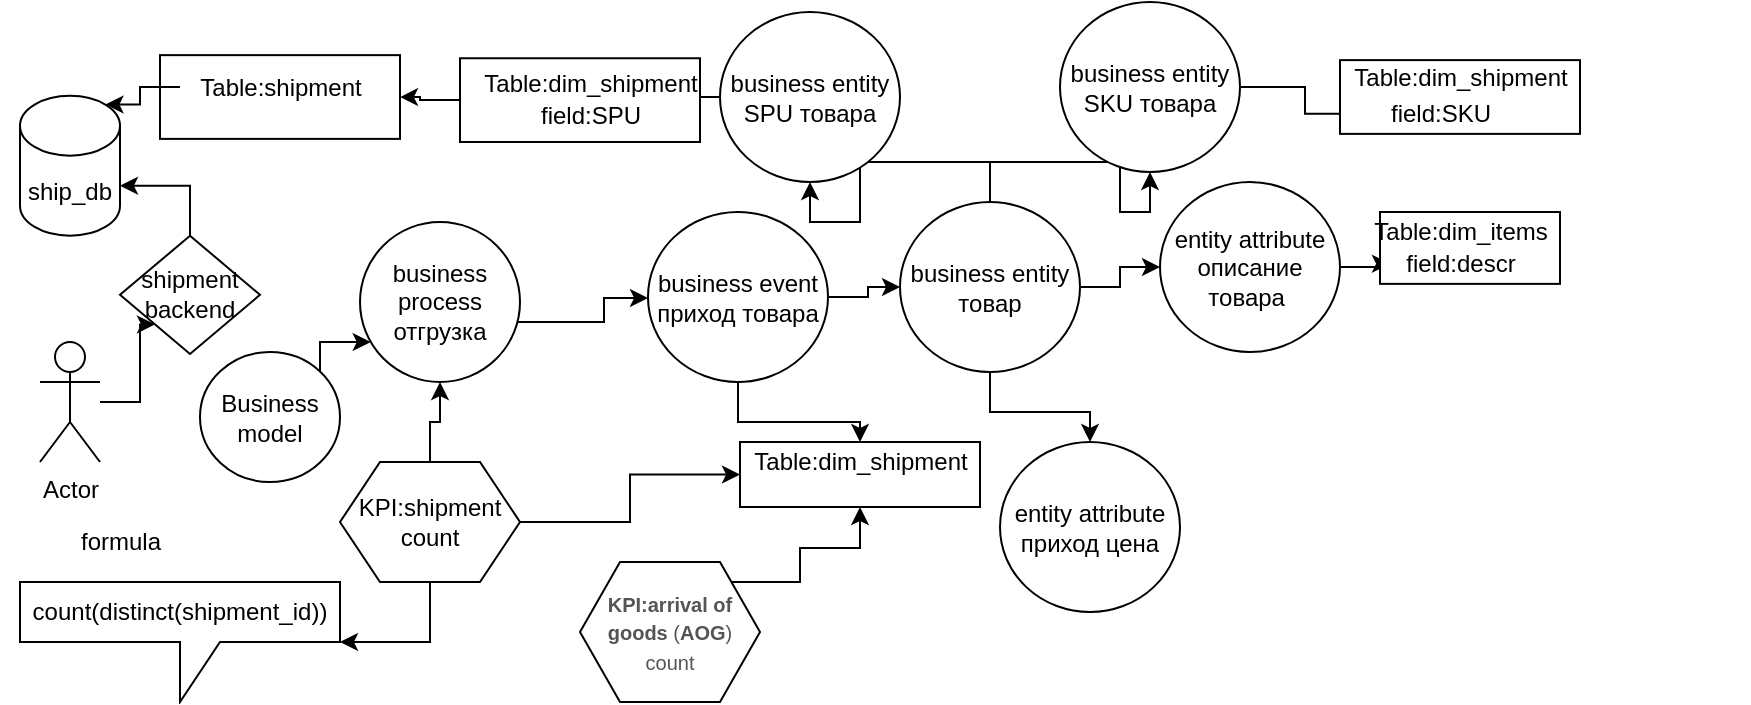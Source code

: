 <mxfile version="16.6.1" type="github" pages="11">
  <diagram id="kiVKGX1KEw0d-LBi2iAN" name="Page-1">
    <mxGraphModel dx="1923" dy="1111" grid="1" gridSize="10" guides="1" tooltips="1" connect="1" arrows="1" fold="1" page="1" pageScale="1" pageWidth="827" pageHeight="1169" math="0" shadow="0">
      <root>
        <mxCell id="0" />
        <mxCell id="1" parent="0" />
        <mxCell id="e1HkNcWrbTfsDtc-VSux-41" value="&lt;pre class=&quot;tw-data-text tw-text-large XcVN5d tw-ta&quot; id=&quot;tw-target-text&quot; dir=&quot;ltr&quot; style=&quot;line-height: 36px ; border: none ; padding: 2px 0.14em 2px 0px ; position: relative ; margin-top: -2px ; margin-bottom: -2px ; resize: none ; overflow: hidden ; text-align: left ; width: 277px ; overflow-wrap: break-word ; color: rgb(32 , 33 , 36) ; font-family: &amp;#34;google sans&amp;#34; , &amp;#34;arial&amp;#34; , sans-serif &amp;#34;important&amp;#34;&quot;&gt;&lt;span style=&quot;color: rgba(0 , 0 , 0 , 0) ; font-size: 0px&quot;&gt;%3CmxGraphModel%3E%3Croot%3E%3CmxCell%20id%3D%220%22%2F%3E%3CmxCell%20id%3D%221%22%20parent%3D%220%22%2F%3E%3CmxCell%20id%3D%222%22%20value%3D%22%26lt%3Bpre%20class%3D%26quot%3Btw-data-text%20tw-text-large%20XcVN5d%20tw-ta%26quot%3B%20id%3D%26quot%3Btw-target-text%26quot%3B%20dir%3D%26quot%3Bltr%26quot%3B%20style%3D%26quot%3Bline-height%3A%2036px%20%3B%20border%3A%20none%20%3B%20padding%3A%202px%200.14em%202px%200px%20%3B%20position%3A%20relative%20%3B%20margin-top%3A%20-2px%20%3B%20margin-bottom%3A%20-2px%20%3B%20resize%3A%20none%20%3B%20overflow%3A%20hidden%20%3B%20text-align%3A%20left%20%3B%20width%3A%20277px%20%3B%20overflow-wrap%3A%20break-word%20%3B%20color%3A%20rgb(32%20%2C%2033%20%2C%2036)%20%3B%20font-family%3A%20%26amp%3B%2334%3Bgoogle%20sans%26amp%3B%2334%3B%20%2C%20%26amp%3B%2334%3Barial%26amp%3B%2334%3B%20%2C%20sans-serif%20%26amp%3B%2334%3Bimportant%26amp%3B%2334%3B%26quot%3B%26gt%3B%26lt%3Bbr%26gt%3B%26lt%3B%2Fpre%26gt%3B%22%20style%3D%22whiteSpace%3Dwrap%3Bhtml%3D1%3B%22%20vertex%3D%221%22%20parent%3D%221%22%3E%3CmxGeometry%20x%3D%22680%22%20y%3D%2229.06%22%20width%3D%2290%22%20height%3D%2236.88%22%20as%3D%22geometry%22%2F%3E%3C%2FmxCell%3E%3CmxCell%20id%3D%223%22%20value%3D%22Table%3Ashipment%22%20style%3D%22text%3Bhtml%3D1%3Balign%3Dcenter%3BverticalAlign%3Dmiddle%3Bresizable%3D0%3Bpoints%3D%5B%5D%3Bautosize%3D1%3B%22%20vertex%3D%221%22%20parent%3D%221%22%3E%3CmxGeometry%20x%3D%22670%22%20y%3D%2230.31%22%20width%3D%22100%22%20height%3D%2220%22%20as%3D%22geometry%22%2F%3E%3C%2FmxCell%3E%3CmxCell%20id%3D%224%22%20value%3D%22field%3ASKU%22%20style%3D%22text%3Bhtml%3D1%3Balign%3Dcenter%3BverticalAlign%3Dmiddle%3Bresizable%3D0%3Bpoints%3D%5B%5D%3Bautosize%3D1%3B%22%20vertex%3D%221%22%20parent%3D%221%22%3E%3CmxGeometry%20x%3D%22685%22%20y%3D%2245.94%22%20width%3D%2270%22%20height%3D%2220%22%20as%3D%22geometry%22%2F%3E%3C%2FmxCell%3E%3C%2Froot%3E%3C%2FmxGraphModel%3E&lt;/span&gt;&lt;br&gt;&lt;/pre&gt;" style="whiteSpace=wrap;html=1;" parent="1" vertex="1">
          <mxGeometry x="80" y="26.57" width="120" height="41.87" as="geometry" />
        </mxCell>
        <mxCell id="e1HkNcWrbTfsDtc-VSux-22" value="&lt;pre class=&quot;tw-data-text tw-text-large XcVN5d tw-ta&quot; id=&quot;tw-target-text&quot; dir=&quot;ltr&quot; style=&quot;line-height: 36px ; border: none ; padding: 2px 0.14em 2px 0px ; position: relative ; margin-top: -2px ; margin-bottom: -2px ; resize: none ; overflow: hidden ; text-align: left ; width: 277px ; overflow-wrap: break-word ; color: rgb(32 , 33 , 36) ; font-family: &amp;#34;google sans&amp;#34; , &amp;#34;arial&amp;#34; , sans-serif &amp;#34;important&amp;#34;&quot;&gt;&lt;br&gt;&lt;/pre&gt;" style="whiteSpace=wrap;html=1;" parent="1" vertex="1">
          <mxGeometry x="370" y="220" width="120" height="32.5" as="geometry" />
        </mxCell>
        <mxCell id="e1HkNcWrbTfsDtc-VSux-3" value="" style="edgeStyle=orthogonalEdgeStyle;rounded=0;orthogonalLoop=1;jettySize=auto;html=1;" parent="1" source="e1HkNcWrbTfsDtc-VSux-1" target="e1HkNcWrbTfsDtc-VSux-2" edge="1">
          <mxGeometry relative="1" as="geometry">
            <Array as="points">
              <mxPoint x="160" y="211" />
              <mxPoint x="160" y="170" />
            </Array>
          </mxGeometry>
        </mxCell>
        <mxCell id="e1HkNcWrbTfsDtc-VSux-1" value="Business model" style="ellipse;whiteSpace=wrap;html=1;" parent="1" vertex="1">
          <mxGeometry x="100" y="175" width="70" height="65" as="geometry" />
        </mxCell>
        <mxCell id="e1HkNcWrbTfsDtc-VSux-5" value="" style="edgeStyle=orthogonalEdgeStyle;rounded=0;orthogonalLoop=1;jettySize=auto;html=1;" parent="1" source="e1HkNcWrbTfsDtc-VSux-2" target="e1HkNcWrbTfsDtc-VSux-4" edge="1">
          <mxGeometry relative="1" as="geometry">
            <Array as="points">
              <mxPoint x="302" y="160" />
              <mxPoint x="302" y="148" />
            </Array>
          </mxGeometry>
        </mxCell>
        <mxCell id="e1HkNcWrbTfsDtc-VSux-2" value="business process&lt;br&gt;отгрузка" style="ellipse;whiteSpace=wrap;html=1;" parent="1" vertex="1">
          <mxGeometry x="180" y="110" width="80" height="80" as="geometry" />
        </mxCell>
        <mxCell id="e1HkNcWrbTfsDtc-VSux-7" value="" style="edgeStyle=orthogonalEdgeStyle;rounded=0;orthogonalLoop=1;jettySize=auto;html=1;" parent="1" source="e1HkNcWrbTfsDtc-VSux-4" target="e1HkNcWrbTfsDtc-VSux-6" edge="1">
          <mxGeometry relative="1" as="geometry" />
        </mxCell>
        <mxCell id="e1HkNcWrbTfsDtc-VSux-24" value="" style="edgeStyle=orthogonalEdgeStyle;rounded=0;orthogonalLoop=1;jettySize=auto;html=1;" parent="1" source="e1HkNcWrbTfsDtc-VSux-4" target="e1HkNcWrbTfsDtc-VSux-22" edge="1">
          <mxGeometry relative="1" as="geometry" />
        </mxCell>
        <mxCell id="e1HkNcWrbTfsDtc-VSux-4" value="business event&lt;br&gt;приход товара" style="ellipse;whiteSpace=wrap;html=1;" parent="1" vertex="1">
          <mxGeometry x="324" y="105" width="90" height="85" as="geometry" />
        </mxCell>
        <mxCell id="e1HkNcWrbTfsDtc-VSux-11" value="" style="edgeStyle=orthogonalEdgeStyle;rounded=0;orthogonalLoop=1;jettySize=auto;html=1;" parent="1" source="e1HkNcWrbTfsDtc-VSux-6" target="e1HkNcWrbTfsDtc-VSux-10" edge="1">
          <mxGeometry relative="1" as="geometry" />
        </mxCell>
        <mxCell id="e1HkNcWrbTfsDtc-VSux-14" style="edgeStyle=orthogonalEdgeStyle;rounded=0;orthogonalLoop=1;jettySize=auto;html=1;entryX=0;entryY=0.5;entryDx=0;entryDy=0;" parent="1" source="e1HkNcWrbTfsDtc-VSux-6" target="e1HkNcWrbTfsDtc-VSux-12" edge="1">
          <mxGeometry relative="1" as="geometry" />
        </mxCell>
        <mxCell id="e1HkNcWrbTfsDtc-VSux-16" value="" style="edgeStyle=orthogonalEdgeStyle;rounded=0;orthogonalLoop=1;jettySize=auto;html=1;" parent="1" source="e1HkNcWrbTfsDtc-VSux-6" target="e1HkNcWrbTfsDtc-VSux-15" edge="1">
          <mxGeometry relative="1" as="geometry" />
        </mxCell>
        <mxCell id="e1HkNcWrbTfsDtc-VSux-18" value="" style="edgeStyle=orthogonalEdgeStyle;rounded=0;orthogonalLoop=1;jettySize=auto;html=1;" parent="1" source="e1HkNcWrbTfsDtc-VSux-6" target="e1HkNcWrbTfsDtc-VSux-17" edge="1">
          <mxGeometry relative="1" as="geometry" />
        </mxCell>
        <mxCell id="e1HkNcWrbTfsDtc-VSux-6" value="business entity&lt;br&gt;товар" style="ellipse;whiteSpace=wrap;html=1;" parent="1" vertex="1">
          <mxGeometry x="450" y="100" width="90" height="85" as="geometry" />
        </mxCell>
        <mxCell id="e1HkNcWrbTfsDtc-VSux-10" value="entity attribute&lt;br&gt;приход цена" style="ellipse;whiteSpace=wrap;html=1;" parent="1" vertex="1">
          <mxGeometry x="500" y="220" width="90" height="85" as="geometry" />
        </mxCell>
        <mxCell id="e1HkNcWrbTfsDtc-VSux-38" value="" style="edgeStyle=orthogonalEdgeStyle;rounded=0;orthogonalLoop=1;jettySize=auto;html=1;" parent="1" source="e1HkNcWrbTfsDtc-VSux-12" target="e1HkNcWrbTfsDtc-VSux-37" edge="1">
          <mxGeometry relative="1" as="geometry" />
        </mxCell>
        <mxCell id="e1HkNcWrbTfsDtc-VSux-12" value="entity attribute&lt;br&gt;описание товара&amp;nbsp;" style="ellipse;whiteSpace=wrap;html=1;" parent="1" vertex="1">
          <mxGeometry x="580" y="90" width="90" height="85" as="geometry" />
        </mxCell>
        <mxCell id="e1HkNcWrbTfsDtc-VSux-29" value="" style="edgeStyle=orthogonalEdgeStyle;rounded=0;orthogonalLoop=1;jettySize=auto;html=1;" parent="1" source="e1HkNcWrbTfsDtc-VSux-15" target="e1HkNcWrbTfsDtc-VSux-27" edge="1">
          <mxGeometry relative="1" as="geometry" />
        </mxCell>
        <mxCell id="e1HkNcWrbTfsDtc-VSux-15" value="business entity&lt;br&gt;SPU товара" style="ellipse;whiteSpace=wrap;html=1;" parent="1" vertex="1">
          <mxGeometry x="360" y="5" width="90" height="85" as="geometry" />
        </mxCell>
        <mxCell id="e1HkNcWrbTfsDtc-VSux-34" value="" style="edgeStyle=orthogonalEdgeStyle;rounded=0;orthogonalLoop=1;jettySize=auto;html=1;" parent="1" source="e1HkNcWrbTfsDtc-VSux-17" target="e1HkNcWrbTfsDtc-VSux-33" edge="1">
          <mxGeometry relative="1" as="geometry" />
        </mxCell>
        <mxCell id="e1HkNcWrbTfsDtc-VSux-17" value="business entity&lt;br&gt;SKU товара" style="ellipse;whiteSpace=wrap;html=1;" parent="1" vertex="1">
          <mxGeometry x="530" width="90" height="85" as="geometry" />
        </mxCell>
        <mxCell id="e1HkNcWrbTfsDtc-VSux-21" value="Table:dim_shipment" style="text;html=1;align=center;verticalAlign=middle;resizable=0;points=[];autosize=1;" parent="1" vertex="1">
          <mxGeometry x="370" y="220" width="120" height="20" as="geometry" />
        </mxCell>
        <mxCell id="e1HkNcWrbTfsDtc-VSux-42" value="" style="edgeStyle=orthogonalEdgeStyle;rounded=0;orthogonalLoop=1;jettySize=auto;html=1;" parent="1" source="e1HkNcWrbTfsDtc-VSux-27" target="e1HkNcWrbTfsDtc-VSux-41" edge="1">
          <mxGeometry relative="1" as="geometry" />
        </mxCell>
        <mxCell id="e1HkNcWrbTfsDtc-VSux-27" value="&lt;pre class=&quot;tw-data-text tw-text-large XcVN5d tw-ta&quot; id=&quot;tw-target-text&quot; dir=&quot;ltr&quot; style=&quot;line-height: 36px ; border: none ; padding: 2px 0.14em 2px 0px ; position: relative ; margin-top: -2px ; margin-bottom: -2px ; resize: none ; overflow: hidden ; text-align: left ; width: 277px ; overflow-wrap: break-word ; color: rgb(32 , 33 , 36) ; font-family: &amp;#34;google sans&amp;#34; , &amp;#34;arial&amp;#34; , sans-serif &amp;#34;important&amp;#34;&quot;&gt;&lt;br&gt;&lt;/pre&gt;" style="whiteSpace=wrap;html=1;" parent="1" vertex="1">
          <mxGeometry x="230" y="28.13" width="120" height="41.87" as="geometry" />
        </mxCell>
        <mxCell id="e1HkNcWrbTfsDtc-VSux-28" value="Table:dim_shipment" style="text;html=1;align=center;verticalAlign=middle;resizable=0;points=[];autosize=1;" parent="1" vertex="1">
          <mxGeometry x="235" y="31.25" width="120" height="20" as="geometry" />
        </mxCell>
        <mxCell id="e1HkNcWrbTfsDtc-VSux-30" value="field:SPU" style="text;html=1;align=center;verticalAlign=middle;resizable=0;points=[];autosize=1;" parent="1" vertex="1">
          <mxGeometry x="260" y="46.88" width="70" height="20" as="geometry" />
        </mxCell>
        <mxCell id="e1HkNcWrbTfsDtc-VSux-31" value="&lt;pre class=&quot;tw-data-text tw-text-large XcVN5d tw-ta&quot; id=&quot;tw-target-text&quot; dir=&quot;ltr&quot; style=&quot;line-height: 36px ; border: none ; padding: 2px 0.14em 2px 0px ; position: relative ; margin-top: -2px ; margin-bottom: -2px ; resize: none ; overflow: hidden ; text-align: left ; width: 277px ; overflow-wrap: break-word ; color: rgb(32 , 33 , 36) ; font-family: &amp;#34;google sans&amp;#34; , &amp;#34;arial&amp;#34; , sans-serif &amp;#34;important&amp;#34;&quot;&gt;&lt;br&gt;&lt;/pre&gt;" style="whiteSpace=wrap;html=1;" parent="1" vertex="1">
          <mxGeometry x="670" y="29.06" width="120" height="36.88" as="geometry" />
        </mxCell>
        <mxCell id="e1HkNcWrbTfsDtc-VSux-32" value="Table:dim_shipment" style="text;html=1;align=center;verticalAlign=middle;resizable=0;points=[];autosize=1;" parent="1" vertex="1">
          <mxGeometry x="670" y="28.13" width="120" height="20" as="geometry" />
        </mxCell>
        <mxCell id="e1HkNcWrbTfsDtc-VSux-33" value="field:SKU" style="text;html=1;align=center;verticalAlign=middle;resizable=0;points=[];autosize=1;" parent="1" vertex="1">
          <mxGeometry x="685" y="45.94" width="70" height="20" as="geometry" />
        </mxCell>
        <mxCell id="e1HkNcWrbTfsDtc-VSux-35" value="&lt;pre class=&quot;tw-data-text tw-text-large XcVN5d tw-ta&quot; id=&quot;tw-target-text&quot; dir=&quot;ltr&quot; style=&quot;line-height: 36px ; border: none ; padding: 2px 0.14em 2px 0px ; position: relative ; margin-top: -2px ; margin-bottom: -2px ; resize: none ; overflow: hidden ; text-align: left ; width: 277px ; overflow-wrap: break-word ; color: rgb(32 , 33 , 36) ; font-family: &amp;#34;google sans&amp;#34; , &amp;#34;arial&amp;#34; , sans-serif &amp;#34;important&amp;#34;&quot;&gt;&lt;br&gt;&lt;/pre&gt;" style="whiteSpace=wrap;html=1;" parent="1" vertex="1">
          <mxGeometry x="690" y="105" width="90" height="35.94" as="geometry" />
        </mxCell>
        <mxCell id="e1HkNcWrbTfsDtc-VSux-36" value="Table:dim_items" style="text;html=1;align=center;verticalAlign=middle;resizable=0;points=[];autosize=1;" parent="1" vertex="1">
          <mxGeometry x="680" y="105" width="100" height="20" as="geometry" />
        </mxCell>
        <mxCell id="e1HkNcWrbTfsDtc-VSux-37" value="field:descr" style="text;html=1;align=center;verticalAlign=middle;resizable=0;points=[];autosize=1;" parent="1" vertex="1">
          <mxGeometry x="695" y="120.94" width="70" height="20" as="geometry" />
        </mxCell>
        <mxCell id="e1HkNcWrbTfsDtc-VSux-58" style="edgeStyle=orthogonalEdgeStyle;rounded=0;orthogonalLoop=1;jettySize=auto;html=1;entryX=1;entryY=0;entryDx=0;entryDy=45;entryPerimeter=0;" parent="1" source="e1HkNcWrbTfsDtc-VSux-43" target="e1HkNcWrbTfsDtc-VSux-57" edge="1">
          <mxGeometry relative="1" as="geometry" />
        </mxCell>
        <mxCell id="e1HkNcWrbTfsDtc-VSux-43" value="shipment backend" style="rhombus;whiteSpace=wrap;html=1;" parent="1" vertex="1">
          <mxGeometry x="60" y="116.88" width="70" height="59.07" as="geometry" />
        </mxCell>
        <mxCell id="e1HkNcWrbTfsDtc-VSux-61" style="edgeStyle=orthogonalEdgeStyle;rounded=0;orthogonalLoop=1;jettySize=auto;html=1;entryX=0.855;entryY=0;entryDx=0;entryDy=4.35;entryPerimeter=0;" parent="1" source="e1HkNcWrbTfsDtc-VSux-46" target="e1HkNcWrbTfsDtc-VSux-57" edge="1">
          <mxGeometry relative="1" as="geometry" />
        </mxCell>
        <mxCell id="e1HkNcWrbTfsDtc-VSux-46" value="Table:shipment" style="text;html=1;align=center;verticalAlign=middle;resizable=0;points=[];autosize=1;" parent="1" vertex="1">
          <mxGeometry x="90" y="32.5" width="100" height="20" as="geometry" />
        </mxCell>
        <mxCell id="e1HkNcWrbTfsDtc-VSux-52" value="" style="edgeStyle=orthogonalEdgeStyle;rounded=0;orthogonalLoop=1;jettySize=auto;html=1;" parent="1" source="e1HkNcWrbTfsDtc-VSux-51" target="e1HkNcWrbTfsDtc-VSux-2" edge="1">
          <mxGeometry relative="1" as="geometry" />
        </mxCell>
        <mxCell id="e1HkNcWrbTfsDtc-VSux-53" style="edgeStyle=orthogonalEdgeStyle;rounded=0;orthogonalLoop=1;jettySize=auto;html=1;" parent="1" source="e1HkNcWrbTfsDtc-VSux-51" target="e1HkNcWrbTfsDtc-VSux-22" edge="1">
          <mxGeometry relative="1" as="geometry" />
        </mxCell>
        <mxCell id="e1HkNcWrbTfsDtc-VSux-66" style="edgeStyle=orthogonalEdgeStyle;rounded=0;orthogonalLoop=1;jettySize=auto;html=1;entryX=0;entryY=0;entryDx=160;entryDy=30;entryPerimeter=0;" parent="1" source="e1HkNcWrbTfsDtc-VSux-51" target="e1HkNcWrbTfsDtc-VSux-63" edge="1">
          <mxGeometry relative="1" as="geometry" />
        </mxCell>
        <mxCell id="e1HkNcWrbTfsDtc-VSux-51" value="KPI:shipment count" style="shape=hexagon;perimeter=hexagonPerimeter2;whiteSpace=wrap;html=1;fixedSize=1;" parent="1" vertex="1">
          <mxGeometry x="170" y="230" width="90" height="60" as="geometry" />
        </mxCell>
        <mxCell id="e1HkNcWrbTfsDtc-VSux-55" style="edgeStyle=orthogonalEdgeStyle;rounded=0;orthogonalLoop=1;jettySize=auto;html=1;entryX=0.5;entryY=1;entryDx=0;entryDy=0;" parent="1" source="e1HkNcWrbTfsDtc-VSux-54" target="e1HkNcWrbTfsDtc-VSux-22" edge="1">
          <mxGeometry relative="1" as="geometry">
            <Array as="points">
              <mxPoint x="400" y="290" />
              <mxPoint x="400" y="273" />
              <mxPoint x="430" y="273" />
            </Array>
          </mxGeometry>
        </mxCell>
        <mxCell id="e1HkNcWrbTfsDtc-VSux-54" value="&lt;font style=&quot;font-size: 10px&quot;&gt;&lt;strong style=&quot;margin: 0px ; padding: 0px ; border: 0px ; font-stretch: inherit ; line-height: inherit ; font-family: &amp;#34;geneva&amp;#34; , sans-serif ; color: rgb(85 , 85 , 85) ; background-color: rgb(255 , 255 , 255)&quot;&gt;KPI:arrival of goods&lt;/strong&gt;&lt;span style=&quot;color: rgb(85 , 85 , 85) ; font-family: &amp;#34;geneva&amp;#34; , sans-serif ; background-color: rgb(255 , 255 , 255)&quot;&gt;&amp;nbsp;(&lt;/span&gt;&lt;strong style=&quot;margin: 0px ; padding: 0px ; border: 0px ; font-stretch: inherit ; line-height: inherit ; font-family: &amp;#34;geneva&amp;#34; , sans-serif ; color: rgb(85 , 85 , 85) ; background-color: rgb(255 , 255 , 255)&quot;&gt;AOG&lt;/strong&gt;&lt;span style=&quot;color: rgb(85 , 85 , 85) ; font-family: &amp;#34;geneva&amp;#34; , sans-serif ; background-color: rgb(255 , 255 , 255)&quot;&gt;)&lt;br&gt;count&lt;br&gt;&lt;/span&gt;&lt;/font&gt;" style="shape=hexagon;perimeter=hexagonPerimeter2;whiteSpace=wrap;html=1;fixedSize=1;" parent="1" vertex="1">
          <mxGeometry x="290" y="280" width="90" height="70" as="geometry" />
        </mxCell>
        <mxCell id="e1HkNcWrbTfsDtc-VSux-57" value="ship_db" style="shape=cylinder3;whiteSpace=wrap;html=1;boundedLbl=1;backgroundOutline=1;size=15;" parent="1" vertex="1">
          <mxGeometry x="10" y="46.88" width="50" height="70" as="geometry" />
        </mxCell>
        <mxCell id="e1HkNcWrbTfsDtc-VSux-63" value="count(distinct(shipment_id))" style="shape=callout;whiteSpace=wrap;html=1;perimeter=calloutPerimeter;" parent="1" vertex="1">
          <mxGeometry x="10" y="290" width="160" height="60" as="geometry" />
        </mxCell>
        <mxCell id="e1HkNcWrbTfsDtc-VSux-64" value="formula" style="text;html=1;align=center;verticalAlign=middle;resizable=0;points=[];autosize=1;" parent="1" vertex="1">
          <mxGeometry x="30" y="260" width="60" height="20" as="geometry" />
        </mxCell>
        <mxCell id="BfIuKUkMjVVY1c69VCYV-3" style="edgeStyle=orthogonalEdgeStyle;rounded=0;orthogonalLoop=1;jettySize=auto;html=1;entryX=0;entryY=1;entryDx=0;entryDy=0;" edge="1" parent="1" source="BfIuKUkMjVVY1c69VCYV-2" target="e1HkNcWrbTfsDtc-VSux-43">
          <mxGeometry relative="1" as="geometry" />
        </mxCell>
        <mxCell id="BfIuKUkMjVVY1c69VCYV-2" value="Actor" style="shape=umlActor;verticalLabelPosition=bottom;verticalAlign=top;html=1;outlineConnect=0;" vertex="1" parent="1">
          <mxGeometry x="20" y="170" width="30" height="60" as="geometry" />
        </mxCell>
      </root>
    </mxGraphModel>
  </diagram>
  <diagram id="ok3r9DvOlZrXPYD9BDpU" name="Page-2">
    <mxGraphModel dx="1905" dy="1133" grid="1" gridSize="10" guides="1" tooltips="1" connect="1" arrows="1" fold="1" page="1" pageScale="1" pageWidth="827" pageHeight="1169" math="0" shadow="0">
      <root>
        <mxCell id="vAMf2Nb8vmJWvjEuZwSR-0" />
        <mxCell id="vAMf2Nb8vmJWvjEuZwSR-1" parent="vAMf2Nb8vmJWvjEuZwSR-0" />
        <mxCell id="NV5tpFkeB59twcf340Y9-1" value="" style="edgeStyle=orthogonalEdgeStyle;rounded=0;orthogonalLoop=1;jettySize=auto;html=1;" parent="vAMf2Nb8vmJWvjEuZwSR-1" source="2k5WCUd3759Rw9v0ZLfa-5" target="NV5tpFkeB59twcf340Y9-0" edge="1">
          <mxGeometry relative="1" as="geometry" />
        </mxCell>
        <mxCell id="2k5WCUd3759Rw9v0ZLfa-5" value="odps" style="ellipse;whiteSpace=wrap;html=1;" parent="vAMf2Nb8vmJWvjEuZwSR-1" vertex="1">
          <mxGeometry x="240" y="100" width="80" height="80" as="geometry" />
        </mxCell>
        <mxCell id="NV5tpFkeB59twcf340Y9-19" style="edgeStyle=orthogonalEdgeStyle;rounded=0;orthogonalLoop=1;jettySize=auto;html=1;entryX=0.6;entryY=-0.012;entryDx=0;entryDy=0;entryPerimeter=0;" parent="vAMf2Nb8vmJWvjEuZwSR-1" source="NV5tpFkeB59twcf340Y9-0" target="2k5WCUd3759Rw9v0ZLfa-5" edge="1">
          <mxGeometry relative="1" as="geometry">
            <Array as="points">
              <mxPoint x="440" y="80" />
              <mxPoint x="288" y="80" />
            </Array>
          </mxGeometry>
        </mxCell>
        <mxCell id="NV5tpFkeB59twcf340Y9-0" value="hadoop" style="ellipse;whiteSpace=wrap;html=1;" parent="vAMf2Nb8vmJWvjEuZwSR-1" vertex="1">
          <mxGeometry x="400" y="100" width="80" height="80" as="geometry" />
        </mxCell>
        <mxCell id="NV5tpFkeB59twcf340Y9-21" value="" style="edgeStyle=orthogonalEdgeStyle;rounded=0;orthogonalLoop=1;jettySize=auto;html=1;" parent="vAMf2Nb8vmJWvjEuZwSR-1" source="NV5tpFkeB59twcf340Y9-7" target="NV5tpFkeB59twcf340Y9-0" edge="1">
          <mxGeometry relative="1" as="geometry" />
        </mxCell>
        <mxCell id="NV5tpFkeB59twcf340Y9-28" style="edgeStyle=orthogonalEdgeStyle;rounded=0;orthogonalLoop=1;jettySize=auto;html=1;entryX=0.35;entryY=1.038;entryDx=0;entryDy=0;entryPerimeter=0;" parent="vAMf2Nb8vmJWvjEuZwSR-1" source="NV5tpFkeB59twcf340Y9-7" target="2k5WCUd3759Rw9v0ZLfa-5" edge="1">
          <mxGeometry relative="1" as="geometry">
            <Array as="points">
              <mxPoint x="268" y="260" />
            </Array>
          </mxGeometry>
        </mxCell>
        <mxCell id="NV5tpFkeB59twcf340Y9-7" value="kafka" style="ellipse;whiteSpace=wrap;html=1;" parent="vAMf2Nb8vmJWvjEuZwSR-1" vertex="1">
          <mxGeometry x="400" y="220" width="80" height="80" as="geometry" />
        </mxCell>
        <mxCell id="NV5tpFkeB59twcf340Y9-27" value="" style="edgeStyle=orthogonalEdgeStyle;rounded=0;orthogonalLoop=1;jettySize=auto;html=1;" parent="vAMf2Nb8vmJWvjEuZwSR-1" source="NV5tpFkeB59twcf340Y9-23" target="NV5tpFkeB59twcf340Y9-7" edge="1">
          <mxGeometry relative="1" as="geometry" />
        </mxCell>
        <mxCell id="NV5tpFkeB59twcf340Y9-23" value="Контракт" style="rhombus;whiteSpace=wrap;html=1;" parent="vAMf2Nb8vmJWvjEuZwSR-1" vertex="1">
          <mxGeometry x="550" y="220" width="80" height="80" as="geometry" />
        </mxCell>
        <mxCell id="NV5tpFkeB59twcf340Y9-26" value="" style="edgeStyle=orthogonalEdgeStyle;rounded=0;orthogonalLoop=1;jettySize=auto;html=1;" parent="vAMf2Nb8vmJWvjEuZwSR-1" source="NV5tpFkeB59twcf340Y9-24" target="NV5tpFkeB59twcf340Y9-23" edge="1">
          <mxGeometry relative="1" as="geometry" />
        </mxCell>
        <mxCell id="NV5tpFkeB59twcf340Y9-24" value="K8S" style="shape=step;perimeter=stepPerimeter;whiteSpace=wrap;html=1;fixedSize=1;" parent="vAMf2Nb8vmJWvjEuZwSR-1" vertex="1">
          <mxGeometry x="690" y="220" width="120" height="80" as="geometry" />
        </mxCell>
        <mxCell id="NV5tpFkeB59twcf340Y9-32" value="" style="edgeStyle=orthogonalEdgeStyle;rounded=0;orthogonalLoop=1;jettySize=auto;html=1;" parent="vAMf2Nb8vmJWvjEuZwSR-1" source="NV5tpFkeB59twcf340Y9-29" target="NV5tpFkeB59twcf340Y9-31" edge="1">
          <mxGeometry relative="1" as="geometry" />
        </mxCell>
        <mxCell id="NV5tpFkeB59twcf340Y9-36" style="edgeStyle=orthogonalEdgeStyle;rounded=0;orthogonalLoop=1;jettySize=auto;html=1;" parent="vAMf2Nb8vmJWvjEuZwSR-1" source="NV5tpFkeB59twcf340Y9-29" target="NV5tpFkeB59twcf340Y9-35" edge="1">
          <mxGeometry relative="1" as="geometry" />
        </mxCell>
        <mxCell id="NV5tpFkeB59twcf340Y9-41" value="" style="edgeStyle=orthogonalEdgeStyle;rounded=0;orthogonalLoop=1;jettySize=auto;html=1;" parent="vAMf2Nb8vmJWvjEuZwSR-1" source="NV5tpFkeB59twcf340Y9-29" target="2k5WCUd3759Rw9v0ZLfa-5" edge="1">
          <mxGeometry relative="1" as="geometry" />
        </mxCell>
        <mxCell id="NV5tpFkeB59twcf340Y9-29" value="odps DW" style="ellipse;whiteSpace=wrap;html=1;" parent="vAMf2Nb8vmJWvjEuZwSR-1" vertex="1">
          <mxGeometry x="60" y="100" width="80" height="80" as="geometry" />
        </mxCell>
        <mxCell id="NV5tpFkeB59twcf340Y9-31" value="Reports" style="shape=process;whiteSpace=wrap;html=1;backgroundOutline=1;" parent="vAMf2Nb8vmJWvjEuZwSR-1" vertex="1">
          <mxGeometry x="140" y="260" width="120" height="60" as="geometry" />
        </mxCell>
        <mxCell id="NV5tpFkeB59twcf340Y9-35" value="Marts" style="shape=process;whiteSpace=wrap;html=1;backgroundOutline=1;" parent="vAMf2Nb8vmJWvjEuZwSR-1" vertex="1">
          <mxGeometry x="10" y="260" width="120" height="60" as="geometry" />
        </mxCell>
        <mxCell id="NV5tpFkeB59twcf340Y9-37" value="contract data" style="text;html=1;align=center;verticalAlign=middle;resizable=0;points=[];autosize=1;strokeColor=none;fillColor=none;" parent="vAMf2Nb8vmJWvjEuZwSR-1" vertex="1">
          <mxGeometry x="450" y="190" width="80" height="20" as="geometry" />
        </mxCell>
        <mxCell id="NV5tpFkeB59twcf340Y9-39" value="contract data" style="text;html=1;align=center;verticalAlign=middle;resizable=0;points=[];autosize=1;strokeColor=none;fillColor=none;" parent="vAMf2Nb8vmJWvjEuZwSR-1" vertex="1">
          <mxGeometry x="290" y="230" width="80" height="20" as="geometry" />
        </mxCell>
        <mxCell id="NV5tpFkeB59twcf340Y9-40" value="исторический Слепок - батч ?&amp;nbsp;" style="text;html=1;align=center;verticalAlign=middle;resizable=0;points=[];autosize=1;strokeColor=none;fillColor=none;" parent="vAMf2Nb8vmJWvjEuZwSR-1" vertex="1">
          <mxGeometry x="275" y="50" width="190" height="20" as="geometry" />
        </mxCell>
        <mxCell id="NV5tpFkeB59twcf340Y9-42" value="ods data" style="text;html=1;align=center;verticalAlign=middle;resizable=0;points=[];autosize=1;strokeColor=none;fillColor=none;" parent="vAMf2Nb8vmJWvjEuZwSR-1" vertex="1">
          <mxGeometry x="150" y="120" width="60" height="20" as="geometry" />
        </mxCell>
        <mxCell id="NV5tpFkeB59twcf340Y9-43" value="contracts data" style="text;html=1;align=center;verticalAlign=middle;resizable=0;points=[];autosize=1;strokeColor=none;fillColor=none;" parent="vAMf2Nb8vmJWvjEuZwSR-1" vertex="1">
          <mxGeometry x="140" y="140" width="90" height="20" as="geometry" />
        </mxCell>
        <mxCell id="NV5tpFkeB59twcf340Y9-45" value="&lt;div style=&quot;text-align: center&quot;&gt;&lt;font face=&quot;helvetica&quot;&gt;проблема мелких партиций ? как решать и кто ?&lt;/font&gt;&lt;/div&gt;" style="text;whiteSpace=wrap;html=1;" parent="vAMf2Nb8vmJWvjEuZwSR-1" vertex="1">
          <mxGeometry x="495" y="80" width="190" height="30" as="geometry" />
        </mxCell>
      </root>
    </mxGraphModel>
  </diagram>
  <diagram id="JAYYaGNsVgU5EBFnGVN8" name="Page-3">
    <mxGraphModel dx="1923" dy="1111" grid="1" gridSize="10" guides="1" tooltips="1" connect="1" arrows="1" fold="1" page="1" pageScale="1" pageWidth="827" pageHeight="1169" math="0" shadow="0">
      <root>
        <mxCell id="ALzyuHo5Lf797-IfnMI9-0" />
        <mxCell id="ALzyuHo5Lf797-IfnMI9-1" parent="ALzyuHo5Lf797-IfnMI9-0" />
        <mxCell id="OlRZCFxsv74cyl95jlH4-18" value="" style="edgeStyle=orthogonalEdgeStyle;rounded=0;orthogonalLoop=1;jettySize=auto;html=1;" edge="1" parent="ALzyuHo5Lf797-IfnMI9-1" source="OlRZCFxsv74cyl95jlH4-1" target="OlRZCFxsv74cyl95jlH4-17">
          <mxGeometry relative="1" as="geometry" />
        </mxCell>
        <mxCell id="OlRZCFxsv74cyl95jlH4-1" value="architecture function&amp;nbsp;" style="ellipse;whiteSpace=wrap;html=1;" vertex="1" parent="ALzyuHo5Lf797-IfnMI9-1">
          <mxGeometry x="560" y="750" width="90" height="60" as="geometry" />
        </mxCell>
        <mxCell id="OlRZCFxsv74cyl95jlH4-39" style="edgeStyle=orthogonalEdgeStyle;rounded=0;orthogonalLoop=1;jettySize=auto;html=1;entryX=0;entryY=0.5;entryDx=0;entryDy=0;" edge="1" parent="ALzyuHo5Lf797-IfnMI9-1" source="OlRZCFxsv74cyl95jlH4-2" target="OlRZCFxsv74cyl95jlH4-21">
          <mxGeometry relative="1" as="geometry">
            <Array as="points">
              <mxPoint x="228" y="510" />
            </Array>
          </mxGeometry>
        </mxCell>
        <mxCell id="OlRZCFxsv74cyl95jlH4-2" value="biz users&amp;nbsp;" style="ellipse;whiteSpace=wrap;html=1;" vertex="1" parent="ALzyuHo5Lf797-IfnMI9-1">
          <mxGeometry x="190" y="360" width="75" height="60" as="geometry" />
        </mxCell>
        <mxCell id="OlRZCFxsv74cyl95jlH4-15" value="domain arch&amp;nbsp;" style="ellipse;whiteSpace=wrap;html=1;" vertex="1" parent="ALzyuHo5Lf797-IfnMI9-1">
          <mxGeometry x="440" y="835" width="90" height="60" as="geometry" />
        </mxCell>
        <mxCell id="OlRZCFxsv74cyl95jlH4-76" value="" style="edgeStyle=orthogonalEdgeStyle;rounded=0;orthogonalLoop=1;jettySize=auto;html=1;" edge="1" parent="ALzyuHo5Lf797-IfnMI9-1" source="OlRZCFxsv74cyl95jlH4-17" target="OlRZCFxsv74cyl95jlH4-15">
          <mxGeometry relative="1" as="geometry" />
        </mxCell>
        <mxCell id="OlRZCFxsv74cyl95jlH4-77" value="" style="edgeStyle=orthogonalEdgeStyle;rounded=0;orthogonalLoop=1;jettySize=auto;html=1;" edge="1" parent="ALzyuHo5Lf797-IfnMI9-1" source="OlRZCFxsv74cyl95jlH4-17" target="OlRZCFxsv74cyl95jlH4-19">
          <mxGeometry relative="1" as="geometry" />
        </mxCell>
        <mxCell id="OlRZCFxsv74cyl95jlH4-17" value="system analysts" style="ellipse;whiteSpace=wrap;html=1;" vertex="1" parent="ALzyuHo5Lf797-IfnMI9-1">
          <mxGeometry x="560" y="835" width="90" height="60" as="geometry" />
        </mxCell>
        <mxCell id="OlRZCFxsv74cyl95jlH4-19" value="research engineers" style="ellipse;whiteSpace=wrap;html=1;" vertex="1" parent="ALzyuHo5Lf797-IfnMI9-1">
          <mxGeometry x="680" y="835" width="90" height="60" as="geometry" />
        </mxCell>
        <mxCell id="OlRZCFxsv74cyl95jlH4-64" style="edgeStyle=orthogonalEdgeStyle;rounded=0;orthogonalLoop=1;jettySize=auto;html=1;" edge="1" parent="ALzyuHo5Lf797-IfnMI9-1" source="OlRZCFxsv74cyl95jlH4-21" target="OlRZCFxsv74cyl95jlH4-55">
          <mxGeometry relative="1" as="geometry">
            <mxPoint x="150" y="620" as="targetPoint" />
            <Array as="points">
              <mxPoint x="515" y="560" />
              <mxPoint x="240" y="560" />
            </Array>
          </mxGeometry>
        </mxCell>
        <mxCell id="OlRZCFxsv74cyl95jlH4-66" style="edgeStyle=orthogonalEdgeStyle;rounded=0;orthogonalLoop=1;jettySize=auto;html=1;" edge="1" parent="ALzyuHo5Lf797-IfnMI9-1" source="OlRZCFxsv74cyl95jlH4-21" target="OlRZCFxsv74cyl95jlH4-60">
          <mxGeometry relative="1" as="geometry" />
        </mxCell>
        <mxCell id="OlRZCFxsv74cyl95jlH4-67" style="edgeStyle=orthogonalEdgeStyle;rounded=0;orthogonalLoop=1;jettySize=auto;html=1;" edge="1" parent="ALzyuHo5Lf797-IfnMI9-1" source="OlRZCFxsv74cyl95jlH4-21" target="OlRZCFxsv74cyl95jlH4-61">
          <mxGeometry relative="1" as="geometry">
            <Array as="points">
              <mxPoint x="515" y="560" />
              <mxPoint x="645" y="560" />
            </Array>
          </mxGeometry>
        </mxCell>
        <mxCell id="OlRZCFxsv74cyl95jlH4-70" style="edgeStyle=orthogonalEdgeStyle;rounded=0;orthogonalLoop=1;jettySize=auto;html=1;" edge="1" parent="ALzyuHo5Lf797-IfnMI9-1" source="OlRZCFxsv74cyl95jlH4-21" target="OlRZCFxsv74cyl95jlH4-59">
          <mxGeometry relative="1" as="geometry">
            <Array as="points">
              <mxPoint x="515" y="560" />
              <mxPoint x="400" y="560" />
            </Array>
          </mxGeometry>
        </mxCell>
        <mxCell id="OlRZCFxsv74cyl95jlH4-79" style="edgeStyle=orthogonalEdgeStyle;rounded=0;orthogonalLoop=1;jettySize=auto;html=1;" edge="1" parent="ALzyuHo5Lf797-IfnMI9-1" source="OlRZCFxsv74cyl95jlH4-21" target="OlRZCFxsv74cyl95jlH4-62">
          <mxGeometry relative="1" as="geometry">
            <Array as="points">
              <mxPoint x="515" y="560" />
              <mxPoint x="792" y="560" />
            </Array>
          </mxGeometry>
        </mxCell>
        <mxCell id="OlRZCFxsv74cyl95jlH4-80" style="edgeStyle=orthogonalEdgeStyle;rounded=0;orthogonalLoop=1;jettySize=auto;html=1;entryX=0.5;entryY=0;entryDx=0;entryDy=0;" edge="1" parent="ALzyuHo5Lf797-IfnMI9-1" source="OlRZCFxsv74cyl95jlH4-21" target="OlRZCFxsv74cyl95jlH4-63">
          <mxGeometry relative="1" as="geometry">
            <Array as="points">
              <mxPoint x="515" y="560" />
              <mxPoint x="935" y="560" />
            </Array>
          </mxGeometry>
        </mxCell>
        <mxCell id="OlRZCFxsv74cyl95jlH4-21" value="data management partners" style="ellipse;whiteSpace=wrap;html=1;" vertex="1" parent="ALzyuHo5Lf797-IfnMI9-1">
          <mxGeometry x="470" y="480" width="90" height="60" as="geometry" />
        </mxCell>
        <mxCell id="OlRZCFxsv74cyl95jlH4-40" style="edgeStyle=orthogonalEdgeStyle;rounded=0;orthogonalLoop=1;jettySize=auto;html=1;entryX=0;entryY=0;entryDx=0;entryDy=0;" edge="1" parent="ALzyuHo5Lf797-IfnMI9-1" source="OlRZCFxsv74cyl95jlH4-28" target="OlRZCFxsv74cyl95jlH4-21">
          <mxGeometry relative="1" as="geometry">
            <Array as="points">
              <mxPoint x="343" y="480" />
              <mxPoint x="483" y="480" />
            </Array>
          </mxGeometry>
        </mxCell>
        <mxCell id="OlRZCFxsv74cyl95jlH4-28" value="product managers" style="ellipse;whiteSpace=wrap;html=1;" vertex="1" parent="ALzyuHo5Lf797-IfnMI9-1">
          <mxGeometry x="305" y="360" width="75" height="60" as="geometry" />
        </mxCell>
        <mxCell id="OlRZCFxsv74cyl95jlH4-41" style="edgeStyle=orthogonalEdgeStyle;rounded=0;orthogonalLoop=1;jettySize=auto;html=1;" edge="1" parent="ALzyuHo5Lf797-IfnMI9-1" source="OlRZCFxsv74cyl95jlH4-29" target="OlRZCFxsv74cyl95jlH4-21">
          <mxGeometry relative="1" as="geometry" />
        </mxCell>
        <mxCell id="OlRZCFxsv74cyl95jlH4-29" value="DS / ML" style="ellipse;whiteSpace=wrap;html=1;" vertex="1" parent="ALzyuHo5Lf797-IfnMI9-1">
          <mxGeometry x="477.5" y="330" width="75" height="60" as="geometry" />
        </mxCell>
        <mxCell id="OlRZCFxsv74cyl95jlH4-42" style="edgeStyle=orthogonalEdgeStyle;rounded=0;orthogonalLoop=1;jettySize=auto;html=1;entryX=1;entryY=0;entryDx=0;entryDy=0;" edge="1" parent="ALzyuHo5Lf797-IfnMI9-1" source="OlRZCFxsv74cyl95jlH4-30" target="OlRZCFxsv74cyl95jlH4-21">
          <mxGeometry relative="1" as="geometry">
            <Array as="points">
              <mxPoint x="688" y="450" />
              <mxPoint x="547" y="450" />
            </Array>
          </mxGeometry>
        </mxCell>
        <mxCell id="OlRZCFxsv74cyl95jlH4-30" value="BI" style="ellipse;whiteSpace=wrap;html=1;" vertex="1" parent="ALzyuHo5Lf797-IfnMI9-1">
          <mxGeometry x="650" y="360" width="75" height="60" as="geometry" />
        </mxCell>
        <mxCell id="OlRZCFxsv74cyl95jlH4-44" style="edgeStyle=orthogonalEdgeStyle;rounded=0;orthogonalLoop=1;jettySize=auto;html=1;entryX=1;entryY=0.667;entryDx=0;entryDy=0;entryPerimeter=0;" edge="1" parent="ALzyuHo5Lf797-IfnMI9-1" source="OlRZCFxsv74cyl95jlH4-31" target="OlRZCFxsv74cyl95jlH4-21">
          <mxGeometry relative="1" as="geometry">
            <Array as="points">
              <mxPoint x="808" y="520" />
            </Array>
          </mxGeometry>
        </mxCell>
        <mxCell id="OlRZCFxsv74cyl95jlH4-31" value="BA" style="ellipse;whiteSpace=wrap;html=1;" vertex="1" parent="ALzyuHo5Lf797-IfnMI9-1">
          <mxGeometry x="770" y="360" width="75" height="60" as="geometry" />
        </mxCell>
        <mxCell id="OlRZCFxsv74cyl95jlH4-45" style="edgeStyle=orthogonalEdgeStyle;rounded=0;orthogonalLoop=1;jettySize=auto;html=1;entryX=1.006;entryY=0.267;entryDx=0;entryDy=0;entryPerimeter=0;" edge="1" parent="ALzyuHo5Lf797-IfnMI9-1" source="OlRZCFxsv74cyl95jlH4-32" target="OlRZCFxsv74cyl95jlH4-21">
          <mxGeometry relative="1" as="geometry">
            <Array as="points">
              <mxPoint x="938" y="460" />
              <mxPoint x="730" y="460" />
              <mxPoint x="730" y="496" />
            </Array>
          </mxGeometry>
        </mxCell>
        <mxCell id="OlRZCFxsv74cyl95jlH4-32" value="Prod Analysts" style="ellipse;whiteSpace=wrap;html=1;" vertex="1" parent="ALzyuHo5Lf797-IfnMI9-1">
          <mxGeometry x="900" y="360" width="75" height="60" as="geometry" />
        </mxCell>
        <mxCell id="OlRZCFxsv74cyl95jlH4-46" value="raw data" style="text;html=1;align=center;verticalAlign=middle;resizable=0;points=[];autosize=1;strokeColor=none;fillColor=none;rotation=90;" vertex="1" parent="ALzyuHo5Lf797-IfnMI9-1">
          <mxGeometry x="470" y="410" width="60" height="20" as="geometry" />
        </mxCell>
        <mxCell id="OlRZCFxsv74cyl95jlH4-47" value="data marts" style="text;html=1;align=center;verticalAlign=middle;resizable=0;points=[];autosize=1;strokeColor=none;fillColor=none;rotation=-90;" vertex="1" parent="ALzyuHo5Lf797-IfnMI9-1">
          <mxGeometry x="490" y="420" width="70" height="20" as="geometry" />
        </mxCell>
        <mxCell id="OlRZCFxsv74cyl95jlH4-49" value="self service&amp;nbsp; data&amp;nbsp;" style="text;html=1;align=center;verticalAlign=middle;resizable=0;points=[];autosize=1;strokeColor=none;fillColor=none;" vertex="1" parent="ALzyuHo5Lf797-IfnMI9-1">
          <mxGeometry x="220" y="510" width="110" height="20" as="geometry" />
        </mxCell>
        <mxCell id="OlRZCFxsv74cyl95jlH4-50" value="presentation data" style="text;html=1;align=center;verticalAlign=middle;resizable=0;points=[];autosize=1;strokeColor=none;fillColor=none;" vertex="1" parent="ALzyuHo5Lf797-IfnMI9-1">
          <mxGeometry x="340" y="460" width="110" height="20" as="geometry" />
        </mxCell>
        <mxCell id="OlRZCFxsv74cyl95jlH4-51" value="data from DWH" style="text;html=1;align=center;verticalAlign=middle;resizable=0;points=[];autosize=1;strokeColor=none;fillColor=none;" vertex="1" parent="ALzyuHo5Lf797-IfnMI9-1">
          <mxGeometry x="552.5" y="430" width="100" height="20" as="geometry" />
        </mxCell>
        <mxCell id="OlRZCFxsv74cyl95jlH4-52" value="data from DWH" style="text;html=1;align=center;verticalAlign=middle;resizable=0;points=[];autosize=1;strokeColor=none;fillColor=none;" vertex="1" parent="ALzyuHo5Lf797-IfnMI9-1">
          <mxGeometry x="570" y="470" width="100" height="20" as="geometry" />
        </mxCell>
        <mxCell id="OlRZCFxsv74cyl95jlH4-53" value="data from DWH" style="text;html=1;align=center;verticalAlign=middle;resizable=0;points=[];autosize=1;strokeColor=none;fillColor=none;" vertex="1" parent="ALzyuHo5Lf797-IfnMI9-1">
          <mxGeometry x="700" y="500" width="100" height="20" as="geometry" />
        </mxCell>
        <mxCell id="OlRZCFxsv74cyl95jlH4-54" value="business integration" style="text;html=1;align=center;verticalAlign=middle;resizable=0;points=[];autosize=1;strokeColor=none;fillColor=none;" vertex="1" parent="ALzyuHo5Lf797-IfnMI9-1">
          <mxGeometry x="230" y="490" width="120" height="20" as="geometry" />
        </mxCell>
        <mxCell id="OlRZCFxsv74cyl95jlH4-55" value="Data Engineers" style="ellipse;whiteSpace=wrap;html=1;" vertex="1" parent="ALzyuHo5Lf797-IfnMI9-1">
          <mxGeometry x="200" y="630" width="90" height="60" as="geometry" />
        </mxCell>
        <mxCell id="OlRZCFxsv74cyl95jlH4-57" value="Delivery data&amp;nbsp;" style="text;html=1;align=center;verticalAlign=middle;resizable=0;points=[];autosize=1;strokeColor=none;fillColor=none;" vertex="1" parent="ALzyuHo5Lf797-IfnMI9-1">
          <mxGeometry x="240" y="565" width="90" height="20" as="geometry" />
        </mxCell>
        <mxCell id="OlRZCFxsv74cyl95jlH4-58" value="Create Contract&amp;nbsp;" style="text;html=1;align=center;verticalAlign=middle;resizable=0;points=[];autosize=1;strokeColor=none;fillColor=none;" vertex="1" parent="ALzyuHo5Lf797-IfnMI9-1">
          <mxGeometry x="400" y="590" width="100" height="20" as="geometry" />
        </mxCell>
        <mxCell id="OlRZCFxsv74cyl95jlH4-59" value="Developers" style="ellipse;whiteSpace=wrap;html=1;" vertex="1" parent="ALzyuHo5Lf797-IfnMI9-1">
          <mxGeometry x="360" y="630" width="80" height="60" as="geometry" />
        </mxCell>
        <mxCell id="OlRZCFxsv74cyl95jlH4-60" value="DWH Team" style="ellipse;whiteSpace=wrap;html=1;" vertex="1" parent="ALzyuHo5Lf797-IfnMI9-1">
          <mxGeometry x="500" y="630" width="70" height="60" as="geometry" />
        </mxCell>
        <mxCell id="OlRZCFxsv74cyl95jlH4-61" value="DQ" style="ellipse;whiteSpace=wrap;html=1;" vertex="1" parent="ALzyuHo5Lf797-IfnMI9-1">
          <mxGeometry x="610" y="630" width="70" height="60" as="geometry" />
        </mxCell>
        <mxCell id="OlRZCFxsv74cyl95jlH4-62" value="Data Platform" style="ellipse;whiteSpace=wrap;html=1;" vertex="1" parent="ALzyuHo5Lf797-IfnMI9-1">
          <mxGeometry x="757" y="630" width="70" height="60" as="geometry" />
        </mxCell>
        <mxCell id="OlRZCFxsv74cyl95jlH4-63" value="Data products" style="ellipse;whiteSpace=wrap;html=1;" vertex="1" parent="ALzyuHo5Lf797-IfnMI9-1">
          <mxGeometry x="900" y="630" width="70" height="60" as="geometry" />
        </mxCell>
        <mxCell id="OlRZCFxsv74cyl95jlH4-71" value="DW feature" style="text;html=1;align=center;verticalAlign=middle;resizable=0;points=[];autosize=1;strokeColor=none;fillColor=none;" vertex="1" parent="ALzyuHo5Lf797-IfnMI9-1">
          <mxGeometry x="530" y="600" width="80" height="20" as="geometry" />
        </mxCell>
        <mxCell id="OlRZCFxsv74cyl95jlH4-72" value="incidents" style="text;html=1;align=center;verticalAlign=middle;resizable=0;points=[];autosize=1;strokeColor=none;fillColor=none;" vertex="1" parent="ALzyuHo5Lf797-IfnMI9-1">
          <mxGeometry x="650" y="590" width="60" height="20" as="geometry" />
        </mxCell>
        <mxCell id="OlRZCFxsv74cyl95jlH4-73" value="infra feature" style="text;html=1;align=center;verticalAlign=middle;resizable=0;points=[];autosize=1;strokeColor=none;fillColor=none;rotation=0;" vertex="1" parent="ALzyuHo5Lf797-IfnMI9-1">
          <mxGeometry x="710" y="570" width="80" height="20" as="geometry" />
        </mxCell>
        <mxCell id="OlRZCFxsv74cyl95jlH4-74" value="product feature" style="text;html=1;align=center;verticalAlign=middle;resizable=0;points=[];autosize=1;strokeColor=none;fillColor=none;" vertex="1" parent="ALzyuHo5Lf797-IfnMI9-1">
          <mxGeometry x="827" y="570" width="100" height="20" as="geometry" />
        </mxCell>
      </root>
    </mxGraphModel>
  </diagram>
  <diagram id="rklEkRMTdcCnmAXjNsx3" name="Page-4">
    <mxGraphModel dx="2138" dy="905" grid="1" gridSize="10" guides="1" tooltips="1" connect="1" arrows="1" fold="1" page="1" pageScale="1" pageWidth="827" pageHeight="1169" math="0" shadow="0">
      <root>
        <mxCell id="gROXGiI7Uoom9VFu5l1R-0" />
        <mxCell id="gROXGiI7Uoom9VFu5l1R-1" parent="gROXGiI7Uoom9VFu5l1R-0" />
        <mxCell id="gROXGiI7Uoom9VFu5l1R-4" value="" style="edgeStyle=orthogonalEdgeStyle;rounded=0;orthogonalLoop=1;jettySize=auto;html=1;" parent="gROXGiI7Uoom9VFu5l1R-1" source="gROXGiI7Uoom9VFu5l1R-2" target="gROXGiI7Uoom9VFu5l1R-3" edge="1">
          <mxGeometry relative="1" as="geometry" />
        </mxCell>
        <mxCell id="gROXGiI7Uoom9VFu5l1R-10" value="" style="edgeStyle=orthogonalEdgeStyle;rounded=0;orthogonalLoop=1;jettySize=auto;html=1;" parent="gROXGiI7Uoom9VFu5l1R-1" source="gROXGiI7Uoom9VFu5l1R-2" target="gROXGiI7Uoom9VFu5l1R-9" edge="1">
          <mxGeometry relative="1" as="geometry" />
        </mxCell>
        <mxCell id="gROXGiI7Uoom9VFu5l1R-17" value="" style="edgeStyle=orthogonalEdgeStyle;rounded=0;orthogonalLoop=1;jettySize=auto;html=1;" parent="gROXGiI7Uoom9VFu5l1R-1" source="gROXGiI7Uoom9VFu5l1R-2" target="gROXGiI7Uoom9VFu5l1R-16" edge="1">
          <mxGeometry relative="1" as="geometry" />
        </mxCell>
        <mxCell id="gROXGiI7Uoom9VFu5l1R-19" value="" style="edgeStyle=orthogonalEdgeStyle;rounded=0;orthogonalLoop=1;jettySize=auto;html=1;" parent="gROXGiI7Uoom9VFu5l1R-1" source="gROXGiI7Uoom9VFu5l1R-2" target="gROXGiI7Uoom9VFu5l1R-18" edge="1">
          <mxGeometry relative="1" as="geometry" />
        </mxCell>
        <mxCell id="gROXGiI7Uoom9VFu5l1R-2" value="DE" style="ellipse;whiteSpace=wrap;html=1;" parent="gROXGiI7Uoom9VFu5l1R-1" vertex="1">
          <mxGeometry x="130" y="100" width="60" height="60" as="geometry" />
        </mxCell>
        <mxCell id="gROXGiI7Uoom9VFu5l1R-3" value="Integration - 1 Emp" style="ellipse;whiteSpace=wrap;html=1;" parent="gROXGiI7Uoom9VFu5l1R-1" vertex="1">
          <mxGeometry x="210" y="100" width="90" height="60" as="geometry" />
        </mxCell>
        <mxCell id="gROXGiI7Uoom9VFu5l1R-9" value="Support - 1/2 Emp" style="ellipse;whiteSpace=wrap;html=1;" parent="gROXGiI7Uoom9VFu5l1R-1" vertex="1">
          <mxGeometry x="50" y="100" width="60" height="60" as="geometry" />
        </mxCell>
        <mxCell id="gROXGiI7Uoom9VFu5l1R-21" value="" style="edgeStyle=orthogonalEdgeStyle;rounded=0;orthogonalLoop=1;jettySize=auto;html=1;" parent="gROXGiI7Uoom9VFu5l1R-1" source="gROXGiI7Uoom9VFu5l1R-16" edge="1">
          <mxGeometry relative="1" as="geometry">
            <mxPoint x="280" y="400" as="targetPoint" />
            <Array as="points">
              <mxPoint x="280" y="205" />
            </Array>
          </mxGeometry>
        </mxCell>
        <mxCell id="gROXGiI7Uoom9VFu5l1R-23" value="" style="edgeStyle=orthogonalEdgeStyle;rounded=0;orthogonalLoop=1;jettySize=auto;html=1;" parent="gROXGiI7Uoom9VFu5l1R-1" source="gROXGiI7Uoom9VFu5l1R-16" edge="1">
          <mxGeometry relative="1" as="geometry">
            <mxPoint x="40" y="400" as="targetPoint" />
            <Array as="points">
              <mxPoint x="40" y="215" />
            </Array>
          </mxGeometry>
        </mxCell>
        <mxCell id="gROXGiI7Uoom9VFu5l1R-25" value="" style="edgeStyle=orthogonalEdgeStyle;rounded=0;orthogonalLoop=1;jettySize=auto;html=1;" parent="gROXGiI7Uoom9VFu5l1R-1" source="gROXGiI7Uoom9VFu5l1R-16" target="gROXGiI7Uoom9VFu5l1R-24" edge="1">
          <mxGeometry relative="1" as="geometry" />
        </mxCell>
        <mxCell id="gROXGiI7Uoom9VFu5l1R-16" value="OSS / TT / TDDL" style="ellipse;whiteSpace=wrap;html=1;" parent="gROXGiI7Uoom9VFu5l1R-1" vertex="1">
          <mxGeometry x="55" y="190" width="210" height="50" as="geometry" />
        </mxCell>
        <mxCell id="gROXGiI7Uoom9VFu5l1R-18" value="DWH Core" style="ellipse;whiteSpace=wrap;html=1;" parent="gROXGiI7Uoom9VFu5l1R-1" vertex="1">
          <mxGeometry x="130" y="20" width="60" height="60" as="geometry" />
        </mxCell>
        <mxCell id="gROXGiI7Uoom9VFu5l1R-24" value="OutSide&lt;br&gt;(ADS)" style="ellipse;whiteSpace=wrap;html=1;" parent="gROXGiI7Uoom9VFu5l1R-1" vertex="1">
          <mxGeometry x="125" y="260" width="70" height="50" as="geometry" />
        </mxCell>
        <mxCell id="gROXGiI7Uoom9VFu5l1R-26" value="Self-Service to ADS" style="text;html=1;align=center;verticalAlign=middle;resizable=0;points=[];autosize=1;" parent="gROXGiI7Uoom9VFu5l1R-1" vertex="1">
          <mxGeometry x="100" y="320" width="120" height="20" as="geometry" />
        </mxCell>
        <mxCell id="gROXGiI7Uoom9VFu5l1R-27" value="ODPS / ADB / HBASE / OSS / OTS / RDS" style="rounded=0;whiteSpace=wrap;html=1;" parent="gROXGiI7Uoom9VFu5l1R-1" vertex="1">
          <mxGeometry x="30" y="400" width="260" height="30" as="geometry" />
        </mxCell>
        <mxCell id="gROXGiI7Uoom9VFu5l1R-28" value="Batch Job" style="text;html=1;strokeColor=none;fillColor=none;align=center;verticalAlign=middle;whiteSpace=wrap;rounded=0;rotation=-90;" parent="gROXGiI7Uoom9VFu5l1R-1" vertex="1">
          <mxGeometry x="250" y="290" width="85" height="20" as="geometry" />
        </mxCell>
        <mxCell id="gROXGiI7Uoom9VFu5l1R-29" value="Stream Job" style="text;html=1;strokeColor=none;fillColor=none;align=center;verticalAlign=middle;whiteSpace=wrap;rounded=0;rotation=-90;" parent="gROXGiI7Uoom9VFu5l1R-1" vertex="1">
          <mxGeometry x="-20" y="290" width="85" height="20" as="geometry" />
        </mxCell>
        <mxCell id="gROXGiI7Uoom9VFu5l1R-31" value="" style="endArrow=none;html=1;" parent="gROXGiI7Uoom9VFu5l1R-1" edge="1">
          <mxGeometry width="50" height="50" relative="1" as="geometry">
            <mxPoint x="340" y="440" as="sourcePoint" />
            <mxPoint x="340" y="20" as="targetPoint" />
          </mxGeometry>
        </mxCell>
        <mxCell id="gROXGiI7Uoom9VFu5l1R-34" value="" style="edgeStyle=orthogonalEdgeStyle;rounded=0;orthogonalLoop=1;jettySize=auto;html=1;entryX=0;entryY=0.5;entryDx=0;entryDy=0;" parent="gROXGiI7Uoom9VFu5l1R-1" source="gROXGiI7Uoom9VFu5l1R-32" target="gROXGiI7Uoom9VFu5l1R-33" edge="1">
          <mxGeometry relative="1" as="geometry">
            <mxPoint x="550" y="170" as="targetPoint" />
          </mxGeometry>
        </mxCell>
        <mxCell id="gROXGiI7Uoom9VFu5l1R-36" value="" style="edgeStyle=orthogonalEdgeStyle;rounded=0;orthogonalLoop=1;jettySize=auto;html=1;entryX=1;entryY=0.5;entryDx=0;entryDy=0;" parent="gROXGiI7Uoom9VFu5l1R-1" source="gROXGiI7Uoom9VFu5l1R-32" target="gROXGiI7Uoom9VFu5l1R-35" edge="1">
          <mxGeometry relative="1" as="geometry">
            <mxPoint x="420" y="170" as="targetPoint" />
          </mxGeometry>
        </mxCell>
        <mxCell id="gROXGiI7Uoom9VFu5l1R-40" value="" style="edgeStyle=orthogonalEdgeStyle;rounded=0;orthogonalLoop=1;jettySize=auto;html=1;" parent="gROXGiI7Uoom9VFu5l1R-1" source="gROXGiI7Uoom9VFu5l1R-32" target="gROXGiI7Uoom9VFu5l1R-39" edge="1">
          <mxGeometry relative="1" as="geometry" />
        </mxCell>
        <mxCell id="gROXGiI7Uoom9VFu5l1R-32" value="Traffic-tracker&amp;nbsp;" style="ellipse;whiteSpace=wrap;html=1;" parent="gROXGiI7Uoom9VFu5l1R-1" vertex="1">
          <mxGeometry x="440" y="140" width="90" height="60" as="geometry" />
        </mxCell>
        <mxCell id="gROXGiI7Uoom9VFu5l1R-33" value="DE+1" style="ellipse;whiteSpace=wrap;html=1;" parent="gROXGiI7Uoom9VFu5l1R-1" vertex="1">
          <mxGeometry x="550" y="140" width="60" height="60" as="geometry" />
        </mxCell>
        <mxCell id="gROXGiI7Uoom9VFu5l1R-35" value="Analysts+1" style="ellipse;whiteSpace=wrap;html=1;" parent="gROXGiI7Uoom9VFu5l1R-1" vertex="1">
          <mxGeometry x="350" y="145" width="60" height="50" as="geometry" />
        </mxCell>
        <mxCell id="gROXGiI7Uoom9VFu5l1R-39" value="Lead" style="ellipse;whiteSpace=wrap;html=1;" parent="gROXGiI7Uoom9VFu5l1R-1" vertex="1">
          <mxGeometry x="455" y="70" width="60" height="50" as="geometry" />
        </mxCell>
        <mxCell id="gROXGiI7Uoom9VFu5l1R-41" value="" style="endArrow=none;html=1;" parent="gROXGiI7Uoom9VFu5l1R-1" edge="1">
          <mxGeometry width="50" height="50" relative="1" as="geometry">
            <mxPoint x="620" y="440" as="sourcePoint" />
            <mxPoint x="620" y="20" as="targetPoint" />
          </mxGeometry>
        </mxCell>
        <mxCell id="gROXGiI7Uoom9VFu5l1R-44" value="" style="edgeStyle=orthogonalEdgeStyle;rounded=0;orthogonalLoop=1;jettySize=auto;html=1;entryX=0;entryY=0.5;entryDx=0;entryDy=0;" parent="gROXGiI7Uoom9VFu5l1R-1" source="gROXGiI7Uoom9VFu5l1R-48" target="gROXGiI7Uoom9VFu5l1R-49" edge="1">
          <mxGeometry relative="1" as="geometry">
            <mxPoint x="820" y="170" as="targetPoint" />
          </mxGeometry>
        </mxCell>
        <mxCell id="gROXGiI7Uoom9VFu5l1R-45" value="" style="edgeStyle=orthogonalEdgeStyle;rounded=0;orthogonalLoop=1;jettySize=auto;html=1;entryX=1;entryY=0.5;entryDx=0;entryDy=0;" parent="gROXGiI7Uoom9VFu5l1R-1" source="gROXGiI7Uoom9VFu5l1R-48" target="gROXGiI7Uoom9VFu5l1R-50" edge="1">
          <mxGeometry relative="1" as="geometry">
            <mxPoint x="690" y="170" as="targetPoint" />
          </mxGeometry>
        </mxCell>
        <mxCell id="gROXGiI7Uoom9VFu5l1R-47" value="" style="edgeStyle=orthogonalEdgeStyle;rounded=0;orthogonalLoop=1;jettySize=auto;html=1;" parent="gROXGiI7Uoom9VFu5l1R-1" source="gROXGiI7Uoom9VFu5l1R-48" target="gROXGiI7Uoom9VFu5l1R-52" edge="1">
          <mxGeometry relative="1" as="geometry" />
        </mxCell>
        <mxCell id="gROXGiI7Uoom9VFu5l1R-48" value="Architects" style="ellipse;whiteSpace=wrap;html=1;" parent="gROXGiI7Uoom9VFu5l1R-1" vertex="1">
          <mxGeometry x="710" y="140" width="60" height="50" as="geometry" />
        </mxCell>
        <mxCell id="gROXGiI7Uoom9VFu5l1R-49" value="arch" style="ellipse;whiteSpace=wrap;html=1;" parent="gROXGiI7Uoom9VFu5l1R-1" vertex="1">
          <mxGeometry x="780" y="140" width="40" height="50" as="geometry" />
        </mxCell>
        <mxCell id="gROXGiI7Uoom9VFu5l1R-50" value="Analysts" style="ellipse;whiteSpace=wrap;html=1;" parent="gROXGiI7Uoom9VFu5l1R-1" vertex="1">
          <mxGeometry x="630" y="145" width="60" height="50" as="geometry" />
        </mxCell>
        <mxCell id="gROXGiI7Uoom9VFu5l1R-52" value="Infra" style="ellipse;whiteSpace=wrap;html=1;" parent="gROXGiI7Uoom9VFu5l1R-1" vertex="1">
          <mxGeometry x="710" y="70" width="60" height="50" as="geometry" />
        </mxCell>
        <mxCell id="gROXGiI7Uoom9VFu5l1R-54" value="QA Team" style="ellipse;whiteSpace=wrap;html=1;" parent="gROXGiI7Uoom9VFu5l1R-1" vertex="1">
          <mxGeometry x="40" y="470" width="80" height="70" as="geometry" />
        </mxCell>
        <mxCell id="gROXGiI7Uoom9VFu5l1R-55" value="Governance&amp;nbsp;" style="ellipse;whiteSpace=wrap;html=1;" parent="gROXGiI7Uoom9VFu5l1R-1" vertex="1">
          <mxGeometry x="160" y="470" width="80" height="70" as="geometry" />
        </mxCell>
        <mxCell id="gROXGiI7Uoom9VFu5l1R-56" value="ARCH TEAM&amp;nbsp;" style="text;html=1;align=center;verticalAlign=middle;resizable=0;points=[];autosize=1;" parent="gROXGiI7Uoom9VFu5l1R-1" vertex="1">
          <mxGeometry x="665" y="20" width="90" height="20" as="geometry" />
        </mxCell>
      </root>
    </mxGraphModel>
  </diagram>
  <diagram id="VuLwZrJ2ivSzhO-qvH-M" name="Page-6">
    <mxGraphModel dx="2138" dy="905" grid="1" gridSize="10" guides="1" tooltips="1" connect="1" arrows="1" fold="1" page="1" pageScale="1" pageWidth="827" pageHeight="1169" math="0" shadow="0">
      <root>
        <mxCell id="lXhe_vTyPe_ad6xfF7LF-0" />
        <mxCell id="lXhe_vTyPe_ad6xfF7LF-1" parent="lXhe_vTyPe_ad6xfF7LF-0" />
        <mxCell id="lXhe_vTyPe_ad6xfF7LF-16" value="" style="rounded=1;whiteSpace=wrap;html=1;" parent="lXhe_vTyPe_ad6xfF7LF-1" vertex="1">
          <mxGeometry x="60" y="45" width="280" height="135" as="geometry" />
        </mxCell>
        <mxCell id="lXhe_vTyPe_ad6xfF7LF-4" value="" style="edgeStyle=orthogonalEdgeStyle;rounded=0;orthogonalLoop=1;jettySize=auto;html=1;" parent="lXhe_vTyPe_ad6xfF7LF-1" source="lXhe_vTyPe_ad6xfF7LF-2" target="lXhe_vTyPe_ad6xfF7LF-3" edge="1">
          <mxGeometry relative="1" as="geometry" />
        </mxCell>
        <mxCell id="lXhe_vTyPe_ad6xfF7LF-2" value="хочу денег" style="text;html=1;strokeColor=none;fillColor=none;align=center;verticalAlign=middle;whiteSpace=wrap;rounded=0;" parent="lXhe_vTyPe_ad6xfF7LF-1" vertex="1">
          <mxGeometry x="160" y="60" width="50" height="30" as="geometry" />
        </mxCell>
        <mxCell id="lXhe_vTyPe_ad6xfF7LF-6" value="" style="edgeStyle=orthogonalEdgeStyle;rounded=0;orthogonalLoop=1;jettySize=auto;html=1;" parent="lXhe_vTyPe_ad6xfF7LF-1" source="lXhe_vTyPe_ad6xfF7LF-3" target="lXhe_vTyPe_ad6xfF7LF-5" edge="1">
          <mxGeometry relative="1" as="geometry" />
        </mxCell>
        <mxCell id="lXhe_vTyPe_ad6xfF7LF-11" value="" style="edgeStyle=orthogonalEdgeStyle;rounded=0;orthogonalLoop=1;jettySize=auto;html=1;" parent="lXhe_vTyPe_ad6xfF7LF-1" source="lXhe_vTyPe_ad6xfF7LF-3" target="lXhe_vTyPe_ad6xfF7LF-10" edge="1">
          <mxGeometry relative="1" as="geometry" />
        </mxCell>
        <mxCell id="lXhe_vTyPe_ad6xfF7LF-3" value="как получить" style="text;html=1;strokeColor=none;fillColor=none;align=center;verticalAlign=middle;whiteSpace=wrap;rounded=0;" parent="lXhe_vTyPe_ad6xfF7LF-1" vertex="1">
          <mxGeometry x="160" y="120" width="50" height="30" as="geometry" />
        </mxCell>
        <mxCell id="lXhe_vTyPe_ad6xfF7LF-8" value="" style="edgeStyle=orthogonalEdgeStyle;rounded=0;orthogonalLoop=1;jettySize=auto;html=1;" parent="lXhe_vTyPe_ad6xfF7LF-1" source="lXhe_vTyPe_ad6xfF7LF-5" target="lXhe_vTyPe_ad6xfF7LF-7" edge="1">
          <mxGeometry relative="1" as="geometry" />
        </mxCell>
        <mxCell id="lXhe_vTyPe_ad6xfF7LF-5" value="пойти в мтс" style="text;html=1;strokeColor=none;fillColor=none;align=center;verticalAlign=middle;whiteSpace=wrap;rounded=0;" parent="lXhe_vTyPe_ad6xfF7LF-1" vertex="1">
          <mxGeometry x="260" y="120" width="50" height="30" as="geometry" />
        </mxCell>
        <mxCell id="lXhe_vTyPe_ad6xfF7LF-9" value="" style="edgeStyle=orthogonalEdgeStyle;rounded=0;orthogonalLoop=1;jettySize=auto;html=1;" parent="lXhe_vTyPe_ad6xfF7LF-1" source="lXhe_vTyPe_ad6xfF7LF-7" target="lXhe_vTyPe_ad6xfF7LF-2" edge="1">
          <mxGeometry relative="1" as="geometry" />
        </mxCell>
        <mxCell id="lXhe_vTyPe_ad6xfF7LF-7" value="не хочу" style="text;html=1;strokeColor=none;fillColor=none;align=center;verticalAlign=middle;whiteSpace=wrap;rounded=0;" parent="lXhe_vTyPe_ad6xfF7LF-1" vertex="1">
          <mxGeometry x="260" y="60" width="50" height="30" as="geometry" />
        </mxCell>
        <mxCell id="lXhe_vTyPe_ad6xfF7LF-12" style="edgeStyle=orthogonalEdgeStyle;rounded=0;orthogonalLoop=1;jettySize=auto;html=1;entryX=0;entryY=0.25;entryDx=0;entryDy=0;" parent="lXhe_vTyPe_ad6xfF7LF-1" source="lXhe_vTyPe_ad6xfF7LF-10" target="lXhe_vTyPe_ad6xfF7LF-2" edge="1">
          <mxGeometry relative="1" as="geometry" />
        </mxCell>
        <mxCell id="lXhe_vTyPe_ad6xfF7LF-10" value="никак" style="text;html=1;strokeColor=none;fillColor=none;align=center;verticalAlign=middle;whiteSpace=wrap;rounded=0;" parent="lXhe_vTyPe_ad6xfF7LF-1" vertex="1">
          <mxGeometry x="80" y="120" width="50" height="30" as="geometry" />
        </mxCell>
        <mxCell id="lXhe_vTyPe_ad6xfF7LF-20" value="" style="edgeStyle=orthogonalEdgeStyle;rounded=0;orthogonalLoop=1;jettySize=auto;html=1;" parent="lXhe_vTyPe_ad6xfF7LF-1" source="lXhe_vTyPe_ad6xfF7LF-13" target="lXhe_vTyPe_ad6xfF7LF-19" edge="1">
          <mxGeometry relative="1" as="geometry" />
        </mxCell>
        <mxCell id="lXhe_vTyPe_ad6xfF7LF-13" value="как выбиратся&amp;nbsp;" style="text;html=1;strokeColor=none;fillColor=none;align=center;verticalAlign=middle;whiteSpace=wrap;rounded=0;" parent="lXhe_vTyPe_ad6xfF7LF-1" vertex="1">
          <mxGeometry x="120" y="230" width="40" height="20" as="geometry" />
        </mxCell>
        <mxCell id="lXhe_vTyPe_ad6xfF7LF-18" style="edgeStyle=orthogonalEdgeStyle;rounded=0;orthogonalLoop=1;jettySize=auto;html=1;entryX=0;entryY=0;entryDx=0;entryDy=0;" parent="lXhe_vTyPe_ad6xfF7LF-1" source="lXhe_vTyPe_ad6xfF7LF-17" target="lXhe_vTyPe_ad6xfF7LF-13" edge="1">
          <mxGeometry relative="1" as="geometry" />
        </mxCell>
        <mxCell id="lXhe_vTyPe_ad6xfF7LF-17" value="без вых ситуация" style="text;html=1;align=center;verticalAlign=middle;resizable=0;points=[];autosize=1;" parent="lXhe_vTyPe_ad6xfF7LF-1" vertex="1">
          <mxGeometry x="55" y="180" width="110" height="20" as="geometry" />
        </mxCell>
        <mxCell id="lXhe_vTyPe_ad6xfF7LF-22" value="" style="edgeStyle=orthogonalEdgeStyle;rounded=0;orthogonalLoop=1;jettySize=auto;html=1;" parent="lXhe_vTyPe_ad6xfF7LF-1" source="lXhe_vTyPe_ad6xfF7LF-19" target="lXhe_vTyPe_ad6xfF7LF-21" edge="1">
          <mxGeometry relative="1" as="geometry" />
        </mxCell>
        <mxCell id="lXhe_vTyPe_ad6xfF7LF-26" value="" style="edgeStyle=orthogonalEdgeStyle;rounded=0;orthogonalLoop=1;jettySize=auto;html=1;" parent="lXhe_vTyPe_ad6xfF7LF-1" source="lXhe_vTyPe_ad6xfF7LF-19" target="lXhe_vTyPe_ad6xfF7LF-25" edge="1">
          <mxGeometry relative="1" as="geometry">
            <Array as="points">
              <mxPoint x="280" y="240" />
            </Array>
          </mxGeometry>
        </mxCell>
        <mxCell id="lXhe_vTyPe_ad6xfF7LF-31" style="edgeStyle=orthogonalEdgeStyle;rounded=0;orthogonalLoop=1;jettySize=auto;html=1;" parent="lXhe_vTyPe_ad6xfF7LF-1" source="lXhe_vTyPe_ad6xfF7LF-19" edge="1">
          <mxGeometry relative="1" as="geometry">
            <mxPoint x="220" y="360" as="targetPoint" />
            <Array as="points">
              <mxPoint x="220" y="290" />
              <mxPoint x="220" y="290" />
            </Array>
          </mxGeometry>
        </mxCell>
        <mxCell id="lXhe_vTyPe_ad6xfF7LF-36" style="edgeStyle=orthogonalEdgeStyle;rounded=0;orthogonalLoop=1;jettySize=auto;html=1;" parent="lXhe_vTyPe_ad6xfF7LF-1" source="lXhe_vTyPe_ad6xfF7LF-19" edge="1">
          <mxGeometry relative="1" as="geometry">
            <mxPoint x="80" y="430" as="targetPoint" />
          </mxGeometry>
        </mxCell>
        <mxCell id="lXhe_vTyPe_ad6xfF7LF-41" style="edgeStyle=orthogonalEdgeStyle;rounded=0;orthogonalLoop=1;jettySize=auto;html=1;" parent="lXhe_vTyPe_ad6xfF7LF-1" source="lXhe_vTyPe_ad6xfF7LF-19" edge="1">
          <mxGeometry relative="1" as="geometry">
            <mxPoint x="440" y="230" as="targetPoint" />
          </mxGeometry>
        </mxCell>
        <mxCell id="lXhe_vTyPe_ad6xfF7LF-42" style="edgeStyle=orthogonalEdgeStyle;rounded=0;orthogonalLoop=1;jettySize=auto;html=1;" parent="lXhe_vTyPe_ad6xfF7LF-1" source="lXhe_vTyPe_ad6xfF7LF-19" edge="1">
          <mxGeometry relative="1" as="geometry">
            <mxPoint x="380" y="60" as="targetPoint" />
          </mxGeometry>
        </mxCell>
        <mxCell id="lXhe_vTyPe_ad6xfF7LF-19" value="нужно что то делать" style="text;html=1;strokeColor=none;fillColor=none;align=center;verticalAlign=middle;whiteSpace=wrap;rounded=0;" parent="lXhe_vTyPe_ad6xfF7LF-1" vertex="1">
          <mxGeometry x="220" y="230" width="40" height="20" as="geometry" />
        </mxCell>
        <mxCell id="lXhe_vTyPe_ad6xfF7LF-52" style="edgeStyle=orthogonalEdgeStyle;rounded=0;orthogonalLoop=1;jettySize=auto;html=1;entryX=0.542;entryY=0.164;entryDx=0;entryDy=0;entryPerimeter=0;" parent="lXhe_vTyPe_ad6xfF7LF-1" source="lXhe_vTyPe_ad6xfF7LF-21" target="lXhe_vTyPe_ad6xfF7LF-51" edge="1">
          <mxGeometry relative="1" as="geometry" />
        </mxCell>
        <mxCell id="lXhe_vTyPe_ad6xfF7LF-21" value="муравью хер приделать" style="text;html=1;strokeColor=none;fillColor=none;align=center;verticalAlign=middle;whiteSpace=wrap;rounded=0;" parent="lXhe_vTyPe_ad6xfF7LF-1" vertex="1">
          <mxGeometry x="330" y="270" width="40" height="20" as="geometry" />
        </mxCell>
        <mxCell id="lXhe_vTyPe_ad6xfF7LF-27" style="edgeStyle=orthogonalEdgeStyle;rounded=0;orthogonalLoop=1;jettySize=auto;html=1;entryX=0;entryY=0.5;entryDx=0;entryDy=0;" parent="lXhe_vTyPe_ad6xfF7LF-1" source="lXhe_vTyPe_ad6xfF7LF-25" target="lXhe_vTyPe_ad6xfF7LF-16" edge="1">
          <mxGeometry relative="1" as="geometry">
            <mxPoint x="30" y="110" as="targetPoint" />
            <Array as="points">
              <mxPoint x="260" y="280" />
              <mxPoint x="40" y="280" />
              <mxPoint x="40" y="113" />
            </Array>
          </mxGeometry>
        </mxCell>
        <mxCell id="lXhe_vTyPe_ad6xfF7LF-56" style="edgeStyle=orthogonalEdgeStyle;rounded=0;orthogonalLoop=1;jettySize=auto;html=1;entryX=-0.036;entryY=0.753;entryDx=0;entryDy=0;entryPerimeter=0;" parent="lXhe_vTyPe_ad6xfF7LF-1" source="lXhe_vTyPe_ad6xfF7LF-25" target="lXhe_vTyPe_ad6xfF7LF-51" edge="1">
          <mxGeometry relative="1" as="geometry">
            <mxPoint x="450" y="380" as="targetPoint" />
            <Array as="points">
              <mxPoint x="260" y="340" />
              <mxPoint x="450" y="340" />
              <mxPoint x="450" y="368" />
            </Array>
          </mxGeometry>
        </mxCell>
        <mxCell id="lXhe_vTyPe_ad6xfF7LF-25" value="пойти учится" style="text;html=1;strokeColor=none;fillColor=none;align=center;verticalAlign=middle;whiteSpace=wrap;rounded=0;" parent="lXhe_vTyPe_ad6xfF7LF-1" vertex="1">
          <mxGeometry x="240" y="290" width="40" height="20" as="geometry" />
        </mxCell>
        <mxCell id="lXhe_vTyPe_ad6xfF7LF-57" style="edgeStyle=orthogonalEdgeStyle;rounded=0;orthogonalLoop=1;jettySize=auto;html=1;entryX=0;entryY=0;entryDx=0;entryDy=0;" parent="lXhe_vTyPe_ad6xfF7LF-1" source="lXhe_vTyPe_ad6xfF7LF-32" target="lXhe_vTyPe_ad6xfF7LF-48" edge="1">
          <mxGeometry relative="1" as="geometry">
            <mxPoint x="410" y="110" as="targetPoint" />
            <Array as="points">
              <mxPoint x="220" y="330" />
              <mxPoint x="510" y="330" />
              <mxPoint x="510" y="110" />
            </Array>
          </mxGeometry>
        </mxCell>
        <mxCell id="lXhe_vTyPe_ad6xfF7LF-32" value="пойти работать" style="text;html=1;align=center;verticalAlign=middle;resizable=0;points=[];autosize=1;" parent="lXhe_vTyPe_ad6xfF7LF-1" vertex="1">
          <mxGeometry x="170" y="350" width="100" height="20" as="geometry" />
        </mxCell>
        <mxCell id="lXhe_vTyPe_ad6xfF7LF-50" style="edgeStyle=orthogonalEdgeStyle;rounded=0;orthogonalLoop=1;jettySize=auto;html=1;entryX=0.5;entryY=1;entryDx=0;entryDy=0;" parent="lXhe_vTyPe_ad6xfF7LF-1" source="lXhe_vTyPe_ad6xfF7LF-39" target="lXhe_vTyPe_ad6xfF7LF-48" edge="1">
          <mxGeometry relative="1" as="geometry" />
        </mxCell>
        <mxCell id="lXhe_vTyPe_ad6xfF7LF-55" style="edgeStyle=orthogonalEdgeStyle;rounded=0;orthogonalLoop=1;jettySize=auto;html=1;entryX=0.142;entryY=0.353;entryDx=0;entryDy=0;entryPerimeter=0;" parent="lXhe_vTyPe_ad6xfF7LF-1" source="lXhe_vTyPe_ad6xfF7LF-39" target="lXhe_vTyPe_ad6xfF7LF-51" edge="1">
          <mxGeometry relative="1" as="geometry" />
        </mxCell>
        <mxCell id="lXhe_vTyPe_ad6xfF7LF-39" value="найти" style="text;html=1;strokeColor=none;fillColor=none;align=center;verticalAlign=middle;whiteSpace=wrap;rounded=0;" parent="lXhe_vTyPe_ad6xfF7LF-1" vertex="1">
          <mxGeometry x="440" y="220" width="40" height="20" as="geometry" />
        </mxCell>
        <mxCell id="lXhe_vTyPe_ad6xfF7LF-53" style="edgeStyle=orthogonalEdgeStyle;rounded=0;orthogonalLoop=1;jettySize=auto;html=1;" parent="lXhe_vTyPe_ad6xfF7LF-1" source="lXhe_vTyPe_ad6xfF7LF-40" target="lXhe_vTyPe_ad6xfF7LF-51" edge="1">
          <mxGeometry relative="1" as="geometry" />
        </mxCell>
        <mxCell id="lXhe_vTyPe_ad6xfF7LF-40" value="выйиграть в лотерею&amp;nbsp;" style="text;html=1;align=center;verticalAlign=middle;resizable=0;points=[];autosize=1;" parent="lXhe_vTyPe_ad6xfF7LF-1" vertex="1">
          <mxGeometry x="10" y="430" width="140" height="20" as="geometry" />
        </mxCell>
        <mxCell id="lXhe_vTyPe_ad6xfF7LF-45" value="" style="edgeStyle=orthogonalEdgeStyle;rounded=0;orthogonalLoop=1;jettySize=auto;html=1;" parent="lXhe_vTyPe_ad6xfF7LF-1" source="lXhe_vTyPe_ad6xfF7LF-43" target="lXhe_vTyPe_ad6xfF7LF-44" edge="1">
          <mxGeometry relative="1" as="geometry" />
        </mxCell>
        <mxCell id="lXhe_vTyPe_ad6xfF7LF-54" style="edgeStyle=orthogonalEdgeStyle;rounded=0;orthogonalLoop=1;jettySize=auto;html=1;entryX=0;entryY=0.35;entryDx=0;entryDy=0;entryPerimeter=0;" parent="lXhe_vTyPe_ad6xfF7LF-1" source="lXhe_vTyPe_ad6xfF7LF-43" target="lXhe_vTyPe_ad6xfF7LF-51" edge="1">
          <mxGeometry relative="1" as="geometry" />
        </mxCell>
        <mxCell id="lXhe_vTyPe_ad6xfF7LF-43" value="перестать хотеть денег" style="text;html=1;align=center;verticalAlign=middle;resizable=0;points=[];autosize=1;" parent="lXhe_vTyPe_ad6xfF7LF-1" vertex="1">
          <mxGeometry x="339" y="40" width="150" height="20" as="geometry" />
        </mxCell>
        <mxCell id="lXhe_vTyPe_ad6xfF7LF-49" value="" style="edgeStyle=orthogonalEdgeStyle;rounded=0;orthogonalLoop=1;jettySize=auto;html=1;" parent="lXhe_vTyPe_ad6xfF7LF-1" source="lXhe_vTyPe_ad6xfF7LF-44" target="lXhe_vTyPe_ad6xfF7LF-48" edge="1">
          <mxGeometry relative="1" as="geometry" />
        </mxCell>
        <mxCell id="lXhe_vTyPe_ad6xfF7LF-44" value="забить на нужду так как перестал их хотеть&amp;nbsp;" style="text;html=1;align=center;verticalAlign=middle;resizable=0;points=[];autosize=1;" parent="lXhe_vTyPe_ad6xfF7LF-1" vertex="1">
          <mxGeometry x="530" y="20" width="270" height="20" as="geometry" />
        </mxCell>
        <mxCell id="lXhe_vTyPe_ad6xfF7LF-48" value="Finish" style="rhombus;whiteSpace=wrap;html=1;" parent="lXhe_vTyPe_ad6xfF7LF-1" vertex="1">
          <mxGeometry x="604" y="90" width="80" height="80" as="geometry" />
        </mxCell>
        <mxCell id="lXhe_vTyPe_ad6xfF7LF-51" value="щастье" style="shape=tape;whiteSpace=wrap;html=1;" parent="lXhe_vTyPe_ad6xfF7LF-1" vertex="1">
          <mxGeometry x="600" y="300" width="90" height="90" as="geometry" />
        </mxCell>
        <mxCell id="lXhe_vTyPe_ad6xfF7LF-58" value="1) найти" style="text;html=1;align=center;verticalAlign=middle;resizable=0;points=[];autosize=1;" parent="lXhe_vTyPe_ad6xfF7LF-1" vertex="1">
          <mxGeometry x="690" y="120" width="60" height="20" as="geometry" />
        </mxCell>
        <mxCell id="lXhe_vTyPe_ad6xfF7LF-59" value="2)выйграть" style="text;html=1;align=center;verticalAlign=middle;resizable=0;points=[];autosize=1;" parent="lXhe_vTyPe_ad6xfF7LF-1" vertex="1">
          <mxGeometry x="690" y="150" width="80" height="20" as="geometry" />
        </mxCell>
        <mxCell id="lXhe_vTyPe_ad6xfF7LF-60" value="3)заработать&lt;br&gt;- на работе офисной&lt;br&gt;- на улице&amp;nbsp;&lt;br&gt;- в публ доме&lt;br&gt;- на дому" style="text;html=1;align=center;verticalAlign=middle;resizable=0;points=[];autosize=1;" parent="lXhe_vTyPe_ad6xfF7LF-1" vertex="1">
          <mxGeometry x="670" y="180" width="130" height="70" as="geometry" />
        </mxCell>
        <mxCell id="lXhe_vTyPe_ad6xfF7LF-61" value="4) получать пособие" style="text;html=1;align=center;verticalAlign=middle;resizable=0;points=[];autosize=1;" parent="lXhe_vTyPe_ad6xfF7LF-1" vertex="1">
          <mxGeometry x="665" y="260" width="130" height="20" as="geometry" />
        </mxCell>
      </root>
    </mxGraphModel>
  </diagram>
  <diagram id="oxLM-C92QcLgFUZVQOS6" name="Page-8">
    <mxGraphModel dx="2138" dy="905" grid="1" gridSize="10" guides="1" tooltips="1" connect="1" arrows="1" fold="1" page="1" pageScale="1" pageWidth="827" pageHeight="1169" math="0" shadow="0">
      <root>
        <mxCell id="Kb1PFaq4aZm0a-GrtZAy-0" />
        <mxCell id="Kb1PFaq4aZm0a-GrtZAy-1" parent="Kb1PFaq4aZm0a-GrtZAy-0" />
        <mxCell id="Kb1PFaq4aZm0a-GrtZAy-19" value="" style="rounded=0;whiteSpace=wrap;html=1;" parent="Kb1PFaq4aZm0a-GrtZAy-1" vertex="1">
          <mxGeometry x="504" y="250" width="126" height="70" as="geometry" />
        </mxCell>
        <mxCell id="Kb1PFaq4aZm0a-GrtZAy-10" value="" style="rounded=1;whiteSpace=wrap;html=1;" parent="Kb1PFaq4aZm0a-GrtZAy-1" vertex="1">
          <mxGeometry x="10" y="190" width="130" height="130" as="geometry" />
        </mxCell>
        <mxCell id="Kb1PFaq4aZm0a-GrtZAy-55" style="edgeStyle=orthogonalEdgeStyle;rounded=0;orthogonalLoop=1;jettySize=auto;html=1;entryX=0.5;entryY=1;entryDx=0;entryDy=0;" parent="Kb1PFaq4aZm0a-GrtZAy-1" source="Kb1PFaq4aZm0a-GrtZAy-2" target="Kb1PFaq4aZm0a-GrtZAy-23" edge="1">
          <mxGeometry relative="1" as="geometry" />
        </mxCell>
        <mxCell id="Kb1PFaq4aZm0a-GrtZAy-2" value="Lake bronze" style="rounded=0;whiteSpace=wrap;html=1;" parent="Kb1PFaq4aZm0a-GrtZAy-1" vertex="1">
          <mxGeometry x="304.68" y="217.5" width="96.88" height="35" as="geometry" />
        </mxCell>
        <mxCell id="Kb1PFaq4aZm0a-GrtZAy-4" style="edgeStyle=orthogonalEdgeStyle;rounded=0;orthogonalLoop=1;jettySize=auto;html=1;entryX=0;entryY=0.25;entryDx=0;entryDy=0;" parent="Kb1PFaq4aZm0a-GrtZAy-1" source="Kb1PFaq4aZm0a-GrtZAy-3" target="Kb1PFaq4aZm0a-GrtZAy-2" edge="1">
          <mxGeometry relative="1" as="geometry" />
        </mxCell>
        <mxCell id="Kb1PFaq4aZm0a-GrtZAy-6" style="edgeStyle=orthogonalEdgeStyle;rounded=0;orthogonalLoop=1;jettySize=auto;html=1;" parent="Kb1PFaq4aZm0a-GrtZAy-1" source="Kb1PFaq4aZm0a-GrtZAy-3" target="Kb1PFaq4aZm0a-GrtZAy-5" edge="1">
          <mxGeometry relative="1" as="geometry" />
        </mxCell>
        <mxCell id="Kb1PFaq4aZm0a-GrtZAy-3" value="tt logs" style="text;html=1;strokeColor=none;fillColor=none;align=center;verticalAlign=middle;whiteSpace=wrap;rounded=0;" parent="Kb1PFaq4aZm0a-GrtZAy-1" vertex="1">
          <mxGeometry x="45" y="210" width="40" height="20" as="geometry" />
        </mxCell>
        <mxCell id="Kb1PFaq4aZm0a-GrtZAy-7" style="edgeStyle=orthogonalEdgeStyle;rounded=0;orthogonalLoop=1;jettySize=auto;html=1;entryX=0;entryY=0.75;entryDx=0;entryDy=0;" parent="Kb1PFaq4aZm0a-GrtZAy-1" source="Kb1PFaq4aZm0a-GrtZAy-5" target="Kb1PFaq4aZm0a-GrtZAy-2" edge="1">
          <mxGeometry relative="1" as="geometry" />
        </mxCell>
        <mxCell id="Kb1PFaq4aZm0a-GrtZAy-5" value="flink" style="text;html=1;align=center;verticalAlign=middle;resizable=0;points=[];autosize=1;" parent="Kb1PFaq4aZm0a-GrtZAy-1" vertex="1">
          <mxGeometry x="45" y="260" width="40" height="20" as="geometry" />
        </mxCell>
        <mxCell id="Kb1PFaq4aZm0a-GrtZAy-8" value="backend dblog" style="text;html=1;align=center;verticalAlign=middle;resizable=0;points=[];autosize=1;" parent="Kb1PFaq4aZm0a-GrtZAy-1" vertex="1">
          <mxGeometry x="20" y="290" width="90" height="20" as="geometry" />
        </mxCell>
        <mxCell id="Kb1PFaq4aZm0a-GrtZAy-11" value="Ali infra" style="text;html=1;align=center;verticalAlign=middle;resizable=0;points=[];autosize=1;" parent="Kb1PFaq4aZm0a-GrtZAy-1" vertex="1">
          <mxGeometry x="25" y="320" width="60" height="20" as="geometry" />
        </mxCell>
        <mxCell id="Kb1PFaq4aZm0a-GrtZAy-12" value="mail.ru db/Hadoop" style="text;html=1;align=center;verticalAlign=middle;resizable=0;points=[];autosize=1;" parent="Kb1PFaq4aZm0a-GrtZAy-1" vertex="1">
          <mxGeometry x="510" y="260" width="110" height="20" as="geometry" />
        </mxCell>
        <mxCell id="Kb1PFaq4aZm0a-GrtZAy-14" value="kafka/logs" style="text;html=1;align=center;verticalAlign=middle;resizable=0;points=[];autosize=1;" parent="Kb1PFaq4aZm0a-GrtZAy-1" vertex="1">
          <mxGeometry x="509" y="280" width="70" height="20" as="geometry" />
        </mxCell>
        <mxCell id="Kb1PFaq4aZm0a-GrtZAy-20" value="Mail.ru infra" style="text;html=1;align=center;verticalAlign=middle;resizable=0;points=[];autosize=1;" parent="Kb1PFaq4aZm0a-GrtZAy-1" vertex="1">
          <mxGeometry x="525" y="320" width="80" height="20" as="geometry" />
        </mxCell>
        <mxCell id="Kb1PFaq4aZm0a-GrtZAy-51" style="edgeStyle=orthogonalEdgeStyle;rounded=0;orthogonalLoop=1;jettySize=auto;html=1;entryX=0.5;entryY=1;entryDx=0;entryDy=0;" parent="Kb1PFaq4aZm0a-GrtZAy-1" source="Kb1PFaq4aZm0a-GrtZAy-21" target="Kb1PFaq4aZm0a-GrtZAy-2" edge="1">
          <mxGeometry relative="1" as="geometry">
            <Array as="points">
              <mxPoint x="350" y="270" />
              <mxPoint x="353" y="270" />
            </Array>
          </mxGeometry>
        </mxCell>
        <mxCell id="Kb1PFaq4aZm0a-GrtZAy-21" value="VK/OK/ETC" style="text;html=1;strokeColor=none;fillColor=none;align=center;verticalAlign=middle;whiteSpace=wrap;rounded=0;" parent="Kb1PFaq4aZm0a-GrtZAy-1" vertex="1">
          <mxGeometry x="340" y="290" width="40" height="20" as="geometry" />
        </mxCell>
        <mxCell id="Kb1PFaq4aZm0a-GrtZAy-28" style="edgeStyle=orthogonalEdgeStyle;rounded=0;orthogonalLoop=1;jettySize=auto;html=1;entryX=0.567;entryY=0.95;entryDx=0;entryDy=0;entryPerimeter=0;" parent="Kb1PFaq4aZm0a-GrtZAy-1" source="Kb1PFaq4aZm0a-GrtZAy-23" target="Kb1PFaq4aZm0a-GrtZAy-25" edge="1">
          <mxGeometry relative="1" as="geometry">
            <Array as="points">
              <mxPoint x="355" y="170" />
              <mxPoint x="287" y="170" />
            </Array>
          </mxGeometry>
        </mxCell>
        <mxCell id="Kb1PFaq4aZm0a-GrtZAy-30" style="edgeStyle=orthogonalEdgeStyle;rounded=0;orthogonalLoop=1;jettySize=auto;html=1;" parent="Kb1PFaq4aZm0a-GrtZAy-1" source="Kb1PFaq4aZm0a-GrtZAy-23" target="Kb1PFaq4aZm0a-GrtZAy-26" edge="1">
          <mxGeometry relative="1" as="geometry">
            <Array as="points">
              <mxPoint x="355" y="170" />
              <mxPoint x="415" y="170" />
            </Array>
          </mxGeometry>
        </mxCell>
        <mxCell id="Kb1PFaq4aZm0a-GrtZAy-32" style="edgeStyle=orthogonalEdgeStyle;rounded=0;orthogonalLoop=1;jettySize=auto;html=1;entryX=-0.014;entryY=0.35;entryDx=0;entryDy=0;entryPerimeter=0;" parent="Kb1PFaq4aZm0a-GrtZAy-1" source="Kb1PFaq4aZm0a-GrtZAy-23" target="Kb1PFaq4aZm0a-GrtZAy-27" edge="1">
          <mxGeometry relative="1" as="geometry">
            <Array as="points">
              <mxPoint x="447" y="180" />
              <mxPoint x="447" y="207" />
            </Array>
          </mxGeometry>
        </mxCell>
        <mxCell id="Kb1PFaq4aZm0a-GrtZAy-46" value="" style="edgeStyle=orthogonalEdgeStyle;rounded=0;orthogonalLoop=1;jettySize=auto;html=1;" parent="Kb1PFaq4aZm0a-GrtZAy-1" source="Kb1PFaq4aZm0a-GrtZAy-23" target="Kb1PFaq4aZm0a-GrtZAy-37" edge="1">
          <mxGeometry relative="1" as="geometry">
            <Array as="points">
              <mxPoint x="340" y="150" />
              <mxPoint x="355" y="150" />
            </Array>
          </mxGeometry>
        </mxCell>
        <mxCell id="Kb1PFaq4aZm0a-GrtZAy-59" style="edgeStyle=orthogonalEdgeStyle;rounded=0;orthogonalLoop=1;jettySize=auto;html=1;" parent="Kb1PFaq4aZm0a-GrtZAy-1" source="Kb1PFaq4aZm0a-GrtZAy-23" edge="1">
          <mxGeometry relative="1" as="geometry">
            <mxPoint x="140" y="120" as="targetPoint" />
          </mxGeometry>
        </mxCell>
        <mxCell id="Kb1PFaq4aZm0a-GrtZAy-23" value="lake silver / DQed" style="rounded=0;whiteSpace=wrap;html=1;" parent="Kb1PFaq4aZm0a-GrtZAy-1" vertex="1">
          <mxGeometry x="290.62" y="160" width="125" height="30" as="geometry" />
        </mxCell>
        <mxCell id="Kb1PFaq4aZm0a-GrtZAy-25" value="ML" style="text;html=1;align=center;verticalAlign=middle;resizable=0;points=[];autosize=1;" parent="Kb1PFaq4aZm0a-GrtZAy-1" vertex="1">
          <mxGeometry x="240" y="120" width="30" height="20" as="geometry" />
        </mxCell>
        <mxCell id="Kb1PFaq4aZm0a-GrtZAy-26" value="Services" style="text;html=1;align=center;verticalAlign=middle;resizable=0;points=[];autosize=1;" parent="Kb1PFaq4aZm0a-GrtZAy-1" vertex="1">
          <mxGeometry x="449" y="120" width="60" height="20" as="geometry" />
        </mxCell>
        <mxCell id="Kb1PFaq4aZm0a-GrtZAy-33" style="edgeStyle=orthogonalEdgeStyle;rounded=0;orthogonalLoop=1;jettySize=auto;html=1;entryX=0.5;entryY=0;entryDx=0;entryDy=0;" parent="Kb1PFaq4aZm0a-GrtZAy-1" source="Kb1PFaq4aZm0a-GrtZAy-27" target="Kb1PFaq4aZm0a-GrtZAy-19" edge="1">
          <mxGeometry relative="1" as="geometry">
            <Array as="points">
              <mxPoint x="512" y="230" />
              <mxPoint x="567" y="230" />
            </Array>
          </mxGeometry>
        </mxCell>
        <mxCell id="Kb1PFaq4aZm0a-GrtZAy-27" value="integration" style="text;html=1;align=center;verticalAlign=middle;resizable=0;points=[];autosize=1;" parent="Kb1PFaq4aZm0a-GrtZAy-1" vertex="1">
          <mxGeometry x="477" y="200" width="70" height="20" as="geometry" />
        </mxCell>
        <mxCell id="Kb1PFaq4aZm0a-GrtZAy-41" value="" style="edgeStyle=orthogonalEdgeStyle;rounded=0;orthogonalLoop=1;jettySize=auto;html=1;" parent="Kb1PFaq4aZm0a-GrtZAy-1" source="Kb1PFaq4aZm0a-GrtZAy-37" target="Kb1PFaq4aZm0a-GrtZAy-39" edge="1">
          <mxGeometry relative="1" as="geometry" />
        </mxCell>
        <mxCell id="Kb1PFaq4aZm0a-GrtZAy-37" value="Gold layer / DWH / Ref Data&amp;nbsp;" style="rounded=0;whiteSpace=wrap;html=1;" parent="Kb1PFaq4aZm0a-GrtZAy-1" vertex="1">
          <mxGeometry x="290.62" y="80" width="128.75" height="40" as="geometry" />
        </mxCell>
        <mxCell id="Kb1PFaq4aZm0a-GrtZAy-43" value="" style="edgeStyle=orthogonalEdgeStyle;rounded=0;orthogonalLoop=1;jettySize=auto;html=1;" parent="Kb1PFaq4aZm0a-GrtZAy-1" source="Kb1PFaq4aZm0a-GrtZAy-39" target="Kb1PFaq4aZm0a-GrtZAy-42" edge="1">
          <mxGeometry relative="1" as="geometry" />
        </mxCell>
        <mxCell id="Kb1PFaq4aZm0a-GrtZAy-45" value="" style="edgeStyle=orthogonalEdgeStyle;rounded=0;orthogonalLoop=1;jettySize=auto;html=1;" parent="Kb1PFaq4aZm0a-GrtZAy-1" source="Kb1PFaq4aZm0a-GrtZAy-39" target="Kb1PFaq4aZm0a-GrtZAy-44" edge="1">
          <mxGeometry relative="1" as="geometry" />
        </mxCell>
        <mxCell id="Kb1PFaq4aZm0a-GrtZAy-39" value="Data Marts" style="rounded=0;whiteSpace=wrap;html=1;" parent="Kb1PFaq4aZm0a-GrtZAy-1" vertex="1">
          <mxGeometry x="290.62" y="10" width="128.75" height="40" as="geometry" />
        </mxCell>
        <mxCell id="Kb1PFaq4aZm0a-GrtZAy-42" value="Reports" style="rhombus;whiteSpace=wrap;html=1;rounded=0;" parent="Kb1PFaq4aZm0a-GrtZAy-1" vertex="1">
          <mxGeometry x="455" y="10" width="65" height="40" as="geometry" />
        </mxCell>
        <mxCell id="Kb1PFaq4aZm0a-GrtZAy-44" value="BI&amp;nbsp;" style="rhombus;whiteSpace=wrap;html=1;rounded=0;" parent="Kb1PFaq4aZm0a-GrtZAy-1" vertex="1">
          <mxGeometry x="200" y="10" width="50" height="40" as="geometry" />
        </mxCell>
        <mxCell id="Kb1PFaq4aZm0a-GrtZAy-57" value="план на сырье по данным сережа+юра" style="text;html=1;align=center;verticalAlign=middle;resizable=0;points=[];autosize=1;" parent="Kb1PFaq4aZm0a-GrtZAy-1" vertex="1">
          <mxGeometry x="560" y="20" width="240" height="20" as="geometry" />
        </mxCell>
        <mxCell id="Kb1PFaq4aZm0a-GrtZAy-58" style="edgeStyle=orthogonalEdgeStyle;rounded=0;orthogonalLoop=1;jettySize=auto;html=1;exitX=0.75;exitY=0;exitDx=0;exitDy=0;entryX=0.746;entryY=0.357;entryDx=0;entryDy=0;entryPerimeter=0;" parent="Kb1PFaq4aZm0a-GrtZAy-1" source="Kb1PFaq4aZm0a-GrtZAy-2" target="Kb1PFaq4aZm0a-GrtZAy-2" edge="1">
          <mxGeometry relative="1" as="geometry" />
        </mxCell>
        <mxCell id="Kb1PFaq4aZm0a-GrtZAy-60" value="MDM" style="text;html=1;align=center;verticalAlign=middle;resizable=0;points=[];autosize=1;" parent="Kb1PFaq4aZm0a-GrtZAy-1" vertex="1">
          <mxGeometry x="110" y="90" width="40" height="20" as="geometry" />
        </mxCell>
        <mxCell id="Kb1PFaq4aZm0a-GrtZAy-64" style="edgeStyle=orthogonalEdgeStyle;rounded=0;orthogonalLoop=1;jettySize=auto;html=1;entryX=1.005;entryY=0.09;entryDx=0;entryDy=0;entryPerimeter=0;" parent="Kb1PFaq4aZm0a-GrtZAy-1" source="Kb1PFaq4aZm0a-GrtZAy-61" target="Kb1PFaq4aZm0a-GrtZAy-62" edge="1">
          <mxGeometry relative="1" as="geometry" />
        </mxCell>
        <mxCell id="Kb1PFaq4aZm0a-GrtZAy-61" value="A 3party or non-std" style="text;html=1;align=center;verticalAlign=middle;resizable=0;points=[];autosize=1;" parent="Kb1PFaq4aZm0a-GrtZAy-1" vertex="1">
          <mxGeometry x="605" y="80" width="120" height="20" as="geometry" />
        </mxCell>
        <mxCell id="Kb1PFaq4aZm0a-GrtZAy-63" style="edgeStyle=orthogonalEdgeStyle;rounded=0;orthogonalLoop=1;jettySize=auto;html=1;" parent="Kb1PFaq4aZm0a-GrtZAy-1" source="Kb1PFaq4aZm0a-GrtZAy-62" target="Kb1PFaq4aZm0a-GrtZAy-61" edge="1">
          <mxGeometry relative="1" as="geometry" />
        </mxCell>
        <mxCell id="Kb1PFaq4aZm0a-GrtZAy-62" value="b Ali&amp;nbsp;" style="text;html=1;align=center;verticalAlign=middle;resizable=0;points=[];autosize=1;" parent="Kb1PFaq4aZm0a-GrtZAy-1" vertex="1">
          <mxGeometry x="685" y="160" width="40" height="20" as="geometry" />
        </mxCell>
      </root>
    </mxGraphModel>
  </diagram>
  <diagram id="7R07C0rTsS0LmsPRhs-f" name="Page-9">
    <mxGraphModel dx="1476" dy="741" grid="1" gridSize="10" guides="1" tooltips="1" connect="1" arrows="1" fold="1" page="1" pageScale="1" pageWidth="827" pageHeight="1169" math="0" shadow="0">
      <root>
        <mxCell id="E0BAjhvneT9u-NiSjSCz-0" />
        <mxCell id="E0BAjhvneT9u-NiSjSCz-1" parent="E0BAjhvneT9u-NiSjSCz-0" />
        <mxCell id="E0BAjhvneT9u-NiSjSCz-4" value="" style="edgeStyle=orthogonalEdgeStyle;rounded=0;orthogonalLoop=1;jettySize=auto;html=1;" parent="E0BAjhvneT9u-NiSjSCz-1" source="E0BAjhvneT9u-NiSjSCz-2" target="E0BAjhvneT9u-NiSjSCz-3" edge="1">
          <mxGeometry relative="1" as="geometry" />
        </mxCell>
        <mxCell id="E0BAjhvneT9u-NiSjSCz-2" value="MRG&amp;nbsp;" style="ellipse;whiteSpace=wrap;html=1;" parent="E0BAjhvneT9u-NiSjSCz-1" vertex="1">
          <mxGeometry x="40" y="20" width="70" height="60" as="geometry" />
        </mxCell>
        <mxCell id="E0BAjhvneT9u-NiSjSCz-3" value="sender" style="ellipse;whiteSpace=wrap;html=1;" parent="E0BAjhvneT9u-NiSjSCz-1" vertex="1">
          <mxGeometry x="40" y="120" width="70" height="60" as="geometry" />
        </mxCell>
        <mxCell id="E0BAjhvneT9u-NiSjSCz-6" value="ali" style="ellipse;whiteSpace=wrap;html=1;" parent="E0BAjhvneT9u-NiSjSCz-1" vertex="1">
          <mxGeometry x="150" y="20" width="70" height="60" as="geometry" />
        </mxCell>
        <mxCell id="E0BAjhvneT9u-NiSjSCz-8" value="" style="edgeStyle=orthogonalEdgeStyle;rounded=0;orthogonalLoop=1;jettySize=auto;html=1;" parent="E0BAjhvneT9u-NiSjSCz-1" source="E0BAjhvneT9u-NiSjSCz-7" target="E0BAjhvneT9u-NiSjSCz-6" edge="1">
          <mxGeometry relative="1" as="geometry" />
        </mxCell>
        <mxCell id="E0BAjhvneT9u-NiSjSCz-7" value="receiver" style="ellipse;whiteSpace=wrap;html=1;" parent="E0BAjhvneT9u-NiSjSCz-1" vertex="1">
          <mxGeometry x="150" y="110" width="70" height="60" as="geometry" />
        </mxCell>
        <mxCell id="E0BAjhvneT9u-NiSjSCz-13" value="" style="edgeStyle=orthogonalEdgeStyle;rounded=0;orthogonalLoop=1;jettySize=auto;html=1;" parent="E0BAjhvneT9u-NiSjSCz-1" source="E0BAjhvneT9u-NiSjSCz-11" target="E0BAjhvneT9u-NiSjSCz-12" edge="1">
          <mxGeometry relative="1" as="geometry" />
        </mxCell>
        <mxCell id="E0BAjhvneT9u-NiSjSCz-19" value="" style="edgeStyle=orthogonalEdgeStyle;rounded=0;orthogonalLoop=1;jettySize=auto;html=1;" parent="E0BAjhvneT9u-NiSjSCz-1" source="E0BAjhvneT9u-NiSjSCz-11" target="E0BAjhvneT9u-NiSjSCz-18" edge="1">
          <mxGeometry relative="1" as="geometry" />
        </mxCell>
        <mxCell id="E0BAjhvneT9u-NiSjSCz-25" value="" style="edgeStyle=orthogonalEdgeStyle;rounded=0;orthogonalLoop=1;jettySize=auto;html=1;" parent="E0BAjhvneT9u-NiSjSCz-1" source="E0BAjhvneT9u-NiSjSCz-11" target="E0BAjhvneT9u-NiSjSCz-24" edge="1">
          <mxGeometry relative="1" as="geometry" />
        </mxCell>
        <mxCell id="E0BAjhvneT9u-NiSjSCz-11" value="балансер" style="text;html=1;strokeColor=none;fillColor=none;align=center;verticalAlign=middle;whiteSpace=wrap;rounded=0;" parent="E0BAjhvneT9u-NiSjSCz-1" vertex="1">
          <mxGeometry x="420" y="50" width="40" height="20" as="geometry" />
        </mxCell>
        <mxCell id="E0BAjhvneT9u-NiSjSCz-15" value="" style="edgeStyle=orthogonalEdgeStyle;rounded=0;orthogonalLoop=1;jettySize=auto;html=1;" parent="E0BAjhvneT9u-NiSjSCz-1" source="E0BAjhvneT9u-NiSjSCz-12" target="E0BAjhvneT9u-NiSjSCz-14" edge="1">
          <mxGeometry relative="1" as="geometry" />
        </mxCell>
        <mxCell id="E0BAjhvneT9u-NiSjSCz-21" value="" style="edgeStyle=orthogonalEdgeStyle;rounded=0;orthogonalLoop=1;jettySize=auto;html=1;" parent="E0BAjhvneT9u-NiSjSCz-1" source="E0BAjhvneT9u-NiSjSCz-12" target="E0BAjhvneT9u-NiSjSCz-20" edge="1">
          <mxGeometry relative="1" as="geometry" />
        </mxCell>
        <mxCell id="E0BAjhvneT9u-NiSjSCz-29" value="" style="edgeStyle=orthogonalEdgeStyle;rounded=0;orthogonalLoop=1;jettySize=auto;html=1;" parent="E0BAjhvneT9u-NiSjSCz-1" source="E0BAjhvneT9u-NiSjSCz-12" target="E0BAjhvneT9u-NiSjSCz-28" edge="1">
          <mxGeometry relative="1" as="geometry" />
        </mxCell>
        <mxCell id="E0BAjhvneT9u-NiSjSCz-12" value="HSF" style="text;html=1;strokeColor=none;fillColor=none;align=center;verticalAlign=middle;whiteSpace=wrap;rounded=0;" parent="E0BAjhvneT9u-NiSjSCz-1" vertex="1">
          <mxGeometry x="420" y="110" width="40" height="20" as="geometry" />
        </mxCell>
        <mxCell id="E0BAjhvneT9u-NiSjSCz-17" value="" style="edgeStyle=orthogonalEdgeStyle;rounded=0;orthogonalLoop=1;jettySize=auto;html=1;" parent="E0BAjhvneT9u-NiSjSCz-1" source="E0BAjhvneT9u-NiSjSCz-14" target="E0BAjhvneT9u-NiSjSCz-16" edge="1">
          <mxGeometry relative="1" as="geometry" />
        </mxCell>
        <mxCell id="E0BAjhvneT9u-NiSjSCz-23" value="" style="edgeStyle=orthogonalEdgeStyle;rounded=0;orthogonalLoop=1;jettySize=auto;html=1;" parent="E0BAjhvneT9u-NiSjSCz-1" source="E0BAjhvneT9u-NiSjSCz-14" target="E0BAjhvneT9u-NiSjSCz-22" edge="1">
          <mxGeometry relative="1" as="geometry" />
        </mxCell>
        <mxCell id="E0BAjhvneT9u-NiSjSCz-27" value="" style="edgeStyle=orthogonalEdgeStyle;rounded=0;orthogonalLoop=1;jettySize=auto;html=1;" parent="E0BAjhvneT9u-NiSjSCz-1" source="E0BAjhvneT9u-NiSjSCz-14" target="E0BAjhvneT9u-NiSjSCz-26" edge="1">
          <mxGeometry relative="1" as="geometry" />
        </mxCell>
        <mxCell id="E0BAjhvneT9u-NiSjSCz-14" value="service&amp;nbsp;" style="text;html=1;strokeColor=none;fillColor=none;align=center;verticalAlign=middle;whiteSpace=wrap;rounded=0;" parent="E0BAjhvneT9u-NiSjSCz-1" vertex="1">
          <mxGeometry x="420" y="160" width="40" height="20" as="geometry" />
        </mxCell>
        <mxCell id="E0BAjhvneT9u-NiSjSCz-16" value="ODPS/ RDS" style="text;html=1;strokeColor=none;fillColor=none;align=center;verticalAlign=middle;whiteSpace=wrap;rounded=0;" parent="E0BAjhvneT9u-NiSjSCz-1" vertex="1">
          <mxGeometry x="405" y="210" width="70" height="20" as="geometry" />
        </mxCell>
        <mxCell id="E0BAjhvneT9u-NiSjSCz-18" value="VIP/Mtop / Unified Proxy" style="text;html=1;strokeColor=none;fillColor=none;align=center;verticalAlign=middle;whiteSpace=wrap;rounded=0;" parent="E0BAjhvneT9u-NiSjSCz-1" vertex="1">
          <mxGeometry x="510" y="50" width="120" height="20" as="geometry" />
        </mxCell>
        <mxCell id="E0BAjhvneT9u-NiSjSCz-20" value="RPC/Rest" style="text;html=1;strokeColor=none;fillColor=none;align=center;verticalAlign=middle;whiteSpace=wrap;rounded=0;" parent="E0BAjhvneT9u-NiSjSCz-1" vertex="1">
          <mxGeometry x="500" y="110" width="40" height="20" as="geometry" />
        </mxCell>
        <mxCell id="E0BAjhvneT9u-NiSjSCz-22" value="Docker/VM/Python PyODPS/&amp;nbsp;" style="text;html=1;strokeColor=none;fillColor=none;align=center;verticalAlign=middle;whiteSpace=wrap;rounded=0;" parent="E0BAjhvneT9u-NiSjSCz-1" vertex="1">
          <mxGeometry x="500" y="160" width="40" height="20" as="geometry" />
        </mxCell>
        <mxCell id="E0BAjhvneT9u-NiSjSCz-24" value="Http / TCP" style="text;html=1;strokeColor=none;fillColor=none;align=center;verticalAlign=middle;whiteSpace=wrap;rounded=0;" parent="E0BAjhvneT9u-NiSjSCz-1" vertex="1">
          <mxGeometry x="330" y="50" width="40" height="20" as="geometry" />
        </mxCell>
        <mxCell id="E0BAjhvneT9u-NiSjSCz-26" value="daily vs Prod" style="text;html=1;strokeColor=none;fillColor=none;align=center;verticalAlign=middle;whiteSpace=wrap;rounded=0;" parent="E0BAjhvneT9u-NiSjSCz-1" vertex="1">
          <mxGeometry x="300" y="160" width="40" height="20" as="geometry" />
        </mxCell>
        <mxCell id="E0BAjhvneT9u-NiSjSCz-28" value="Auto-Scaling" style="text;html=1;strokeColor=none;fillColor=none;align=center;verticalAlign=middle;whiteSpace=wrap;rounded=0;" parent="E0BAjhvneT9u-NiSjSCz-1" vertex="1">
          <mxGeometry x="270" y="110" width="70" height="20" as="geometry" />
        </mxCell>
      </root>
    </mxGraphModel>
  </diagram>
  <diagram id="fxr54TFk7bcefAVnExQy" name="Page-10">
    <mxGraphModel dx="2303" dy="741" grid="1" gridSize="10" guides="1" tooltips="1" connect="1" arrows="1" fold="1" page="1" pageScale="1" pageWidth="827" pageHeight="1169" math="0" shadow="0">
      <root>
        <mxCell id="fTSWJk6ZIeG1dc-zYIdV-0" />
        <mxCell id="fTSWJk6ZIeG1dc-zYIdV-1" parent="fTSWJk6ZIeG1dc-zYIdV-0" />
        <mxCell id="fTSWJk6ZIeG1dc-zYIdV-22" value="" style="rounded=0;whiteSpace=wrap;html=1;" parent="fTSWJk6ZIeG1dc-zYIdV-1" vertex="1">
          <mxGeometry x="-20" y="70" width="230" height="300" as="geometry" />
        </mxCell>
        <mxCell id="fTSWJk6ZIeG1dc-zYIdV-12" style="edgeStyle=orthogonalEdgeStyle;rounded=0;orthogonalLoop=1;jettySize=auto;html=1;" parent="fTSWJk6ZIeG1dc-zYIdV-1" source="fTSWJk6ZIeG1dc-zYIdV-2" target="fTSWJk6ZIeG1dc-zYIdV-4" edge="1">
          <mxGeometry relative="1" as="geometry" />
        </mxCell>
        <mxCell id="fTSWJk6ZIeG1dc-zYIdV-2" value="AEG service" style="ellipse;whiteSpace=wrap;html=1;" parent="fTSWJk6ZIeG1dc-zYIdV-1" vertex="1">
          <mxGeometry x="40" y="90" width="80" height="70" as="geometry" />
        </mxCell>
        <mxCell id="fTSWJk6ZIeG1dc-zYIdV-13" style="edgeStyle=orthogonalEdgeStyle;rounded=0;orthogonalLoop=1;jettySize=auto;html=1;entryX=0.063;entryY=0.713;entryDx=0;entryDy=0;entryPerimeter=0;" parent="fTSWJk6ZIeG1dc-zYIdV-1" source="fTSWJk6ZIeG1dc-zYIdV-3" target="fTSWJk6ZIeG1dc-zYIdV-5" edge="1">
          <mxGeometry relative="1" as="geometry" />
        </mxCell>
        <mxCell id="fTSWJk6ZIeG1dc-zYIdV-3" value="AER service" style="ellipse;whiteSpace=wrap;html=1;" parent="fTSWJk6ZIeG1dc-zYIdV-1" vertex="1">
          <mxGeometry x="40" y="240" width="70" height="70" as="geometry" />
        </mxCell>
        <mxCell id="fTSWJk6ZIeG1dc-zYIdV-7" style="edgeStyle=orthogonalEdgeStyle;rounded=0;orthogonalLoop=1;jettySize=auto;html=1;entryX=0;entryY=0.5;entryDx=0;entryDy=0;" parent="fTSWJk6ZIeG1dc-zYIdV-1" source="fTSWJk6ZIeG1dc-zYIdV-4" target="fTSWJk6ZIeG1dc-zYIdV-6" edge="1">
          <mxGeometry relative="1" as="geometry" />
        </mxCell>
        <mxCell id="fTSWJk6ZIeG1dc-zYIdV-4" value="AGOO" style="ellipse;whiteSpace=wrap;html=1;" parent="fTSWJk6ZIeG1dc-zYIdV-1" vertex="1">
          <mxGeometry x="230" y="120" width="80" height="80" as="geometry" />
        </mxCell>
        <mxCell id="fTSWJk6ZIeG1dc-zYIdV-11" value="" style="edgeStyle=orthogonalEdgeStyle;rounded=0;orthogonalLoop=1;jettySize=auto;html=1;" parent="fTSWJk6ZIeG1dc-zYIdV-1" source="fTSWJk6ZIeG1dc-zYIdV-5" target="fTSWJk6ZIeG1dc-zYIdV-8" edge="1">
          <mxGeometry relative="1" as="geometry" />
        </mxCell>
        <mxCell id="fTSWJk6ZIeG1dc-zYIdV-24" style="edgeStyle=orthogonalEdgeStyle;rounded=0;orthogonalLoop=1;jettySize=auto;html=1;entryX=0;entryY=0.5;entryDx=0;entryDy=0;" parent="fTSWJk6ZIeG1dc-zYIdV-1" source="fTSWJk6ZIeG1dc-zYIdV-5" target="fTSWJk6ZIeG1dc-zYIdV-17" edge="1">
          <mxGeometry relative="1" as="geometry">
            <mxPoint x="370" y="520" as="targetPoint" />
            <Array as="points">
              <mxPoint x="390" y="400" />
              <mxPoint x="550" y="400" />
              <mxPoint x="550" y="390" />
              <mxPoint x="600" y="390" />
              <mxPoint x="600" y="360" />
            </Array>
          </mxGeometry>
        </mxCell>
        <mxCell id="fTSWJk6ZIeG1dc-zYIdV-5" value="Firebase&amp;nbsp;" style="ellipse;whiteSpace=wrap;html=1;" parent="fTSWJk6ZIeG1dc-zYIdV-1" vertex="1">
          <mxGeometry x="350" y="270" width="80" height="80" as="geometry" />
        </mxCell>
        <mxCell id="fTSWJk6ZIeG1dc-zYIdV-10" value="" style="edgeStyle=orthogonalEdgeStyle;rounded=0;orthogonalLoop=1;jettySize=auto;html=1;" parent="fTSWJk6ZIeG1dc-zYIdV-1" source="fTSWJk6ZIeG1dc-zYIdV-6" target="fTSWJk6ZIeG1dc-zYIdV-9" edge="1">
          <mxGeometry relative="1" as="geometry" />
        </mxCell>
        <mxCell id="fTSWJk6ZIeG1dc-zYIdV-6" value="Firebase&amp;nbsp;" style="ellipse;whiteSpace=wrap;html=1;" parent="fTSWJk6ZIeG1dc-zYIdV-1" vertex="1">
          <mxGeometry x="360" y="120" width="80" height="80" as="geometry" />
        </mxCell>
        <mxCell id="fTSWJk6ZIeG1dc-zYIdV-16" style="edgeStyle=orthogonalEdgeStyle;rounded=0;orthogonalLoop=1;jettySize=auto;html=1;entryX=0;entryY=0.5;entryDx=0;entryDy=0;" parent="fTSWJk6ZIeG1dc-zYIdV-1" source="fTSWJk6ZIeG1dc-zYIdV-8" target="fTSWJk6ZIeG1dc-zYIdV-14" edge="1">
          <mxGeometry relative="1" as="geometry" />
        </mxCell>
        <mxCell id="fTSWJk6ZIeG1dc-zYIdV-8" value="AER mobile" style="ellipse;whiteSpace=wrap;html=1;" parent="fTSWJk6ZIeG1dc-zYIdV-1" vertex="1">
          <mxGeometry x="520" y="270" width="80" height="80" as="geometry" />
        </mxCell>
        <mxCell id="fTSWJk6ZIeG1dc-zYIdV-15" value="" style="edgeStyle=orthogonalEdgeStyle;rounded=0;orthogonalLoop=1;jettySize=auto;html=1;" parent="fTSWJk6ZIeG1dc-zYIdV-1" source="fTSWJk6ZIeG1dc-zYIdV-9" target="fTSWJk6ZIeG1dc-zYIdV-14" edge="1">
          <mxGeometry relative="1" as="geometry" />
        </mxCell>
        <mxCell id="fTSWJk6ZIeG1dc-zYIdV-9" value="AEG mobile" style="ellipse;whiteSpace=wrap;html=1;" parent="fTSWJk6ZIeG1dc-zYIdV-1" vertex="1">
          <mxGeometry x="520" y="120" width="80" height="80" as="geometry" />
        </mxCell>
        <mxCell id="fTSWJk6ZIeG1dc-zYIdV-18" value="" style="edgeStyle=orthogonalEdgeStyle;rounded=0;orthogonalLoop=1;jettySize=auto;html=1;" parent="fTSWJk6ZIeG1dc-zYIdV-1" source="fTSWJk6ZIeG1dc-zYIdV-14" target="fTSWJk6ZIeG1dc-zYIdV-17" edge="1">
          <mxGeometry relative="1" as="geometry" />
        </mxCell>
        <mxCell id="fTSWJk6ZIeG1dc-zYIdV-14" value="tracking" style="ellipse;whiteSpace=wrap;html=1;" parent="fTSWJk6ZIeG1dc-zYIdV-1" vertex="1">
          <mxGeometry x="660" y="160" width="80" height="80" as="geometry" />
        </mxCell>
        <mxCell id="fTSWJk6ZIeG1dc-zYIdV-20" value="" style="edgeStyle=orthogonalEdgeStyle;rounded=0;orthogonalLoop=1;jettySize=auto;html=1;" parent="fTSWJk6ZIeG1dc-zYIdV-1" source="fTSWJk6ZIeG1dc-zYIdV-17" target="fTSWJk6ZIeG1dc-zYIdV-19" edge="1">
          <mxGeometry relative="1" as="geometry" />
        </mxCell>
        <mxCell id="fTSWJk6ZIeG1dc-zYIdV-17" value="ODPS" style="ellipse;whiteSpace=wrap;html=1;" parent="fTSWJk6ZIeG1dc-zYIdV-1" vertex="1">
          <mxGeometry x="660" y="320" width="80" height="80" as="geometry" />
        </mxCell>
        <mxCell id="fTSWJk6ZIeG1dc-zYIdV-27" value="" style="edgeStyle=orthogonalEdgeStyle;rounded=0;orthogonalLoop=1;jettySize=auto;html=1;" parent="fTSWJk6ZIeG1dc-zYIdV-1" source="fTSWJk6ZIeG1dc-zYIdV-19" target="fTSWJk6ZIeG1dc-zYIdV-26" edge="1">
          <mxGeometry relative="1" as="geometry" />
        </mxCell>
        <mxCell id="fTSWJk6ZIeG1dc-zYIdV-19" value="match RU firebase push with markup" style="ellipse;whiteSpace=wrap;html=1;" parent="fTSWJk6ZIeG1dc-zYIdV-1" vertex="1">
          <mxGeometry x="660" y="450" width="80" height="80" as="geometry" />
        </mxCell>
        <mxCell id="fTSWJk6ZIeG1dc-zYIdV-29" value="" style="edgeStyle=orthogonalEdgeStyle;rounded=0;orthogonalLoop=1;jettySize=auto;html=1;" parent="fTSWJk6ZIeG1dc-zYIdV-1" source="fTSWJk6ZIeG1dc-zYIdV-26" target="fTSWJk6ZIeG1dc-zYIdV-28" edge="1">
          <mxGeometry relative="1" as="geometry" />
        </mxCell>
        <mxCell id="fTSWJk6ZIeG1dc-zYIdV-26" value="DW tables&amp;nbsp;" style="ellipse;whiteSpace=wrap;html=1;" parent="fTSWJk6ZIeG1dc-zYIdV-1" vertex="1">
          <mxGeometry x="470" y="450" width="80" height="80" as="geometry" />
        </mxCell>
        <mxCell id="fTSWJk6ZIeG1dc-zYIdV-28" value="many reports&amp;nbsp;" style="ellipse;whiteSpace=wrap;html=1;" parent="fTSWJk6ZIeG1dc-zYIdV-1" vertex="1">
          <mxGeometry x="310" y="450" width="80" height="80" as="geometry" />
        </mxCell>
      </root>
    </mxGraphModel>
  </diagram>
  <diagram id="2cSjIEgI9Va9Fx0Y9Fec" name="Page-11">
    <mxGraphModel dx="1476" dy="1910" grid="1" gridSize="10" guides="1" tooltips="1" connect="1" arrows="1" fold="1" page="1" pageScale="1" pageWidth="827" pageHeight="1169" math="0" shadow="0">
      <root>
        <mxCell id="C1rhuZMzNDfH9TMXy2Q0-0" />
        <mxCell id="C1rhuZMzNDfH9TMXy2Q0-1" parent="C1rhuZMzNDfH9TMXy2Q0-0" />
        <mxCell id="ygJqy7oORWze_rUXyfXi-121" value="Core DWH&amp;nbsp;" style="rounded=0;whiteSpace=wrap;html=1;fillColor=#FFFF99;" parent="C1rhuZMzNDfH9TMXy2Q0-1" vertex="1">
          <mxGeometry x="90" y="130" width="670" height="140" as="geometry" />
        </mxCell>
        <mxCell id="ygJqy7oORWze_rUXyfXi-145" value="DaTa Governance &amp;amp; catalogue supporting" style="rounded=0;whiteSpace=wrap;html=1;" parent="C1rhuZMzNDfH9TMXy2Q0-1" vertex="1">
          <mxGeometry x="92.75" y="150" width="657.25" height="20" as="geometry" />
        </mxCell>
        <mxCell id="ygJqy7oORWze_rUXyfXi-144" value="DaTa Quality checks" style="rounded=0;whiteSpace=wrap;html=1;" parent="C1rhuZMzNDfH9TMXy2Q0-1" vertex="1">
          <mxGeometry x="92.75" y="170" width="657.25" height="20" as="geometry" />
        </mxCell>
        <mxCell id="ygJqy7oORWze_rUXyfXi-119" value="&lt;div style=&quot;text-align: justify&quot;&gt;&lt;br&gt;&lt;/div&gt;" style="rounded=0;whiteSpace=wrap;html=1;align=right;fillColor=#00FFFF;" parent="C1rhuZMzNDfH9TMXy2Q0-1" vertex="1">
          <mxGeometry x="105.5" y="270" width="654.5" height="160" as="geometry" />
        </mxCell>
        <mxCell id="ygJqy7oORWze_rUXyfXi-62" style="edgeStyle=orthogonalEdgeStyle;rounded=0;orthogonalLoop=1;jettySize=auto;html=1;entryX=0.5;entryY=1;entryDx=0;entryDy=0;" parent="C1rhuZMzNDfH9TMXy2Q0-1" source="ygJqy7oORWze_rUXyfXi-49" target="ygJqy7oORWze_rUXyfXi-53" edge="1">
          <mxGeometry relative="1" as="geometry" />
        </mxCell>
        <mxCell id="ygJqy7oORWze_rUXyfXi-63" style="edgeStyle=orthogonalEdgeStyle;rounded=0;orthogonalLoop=1;jettySize=auto;html=1;entryX=0.5;entryY=1;entryDx=0;entryDy=0;" parent="C1rhuZMzNDfH9TMXy2Q0-1" source="ygJqy7oORWze_rUXyfXi-49" target="ygJqy7oORWze_rUXyfXi-55" edge="1">
          <mxGeometry relative="1" as="geometry" />
        </mxCell>
        <mxCell id="ygJqy7oORWze_rUXyfXi-49" value="Core Team" style="ellipse;whiteSpace=wrap;html=1;" parent="C1rhuZMzNDfH9TMXy2Q0-1" vertex="1">
          <mxGeometry x="360" y="440" width="70" height="60" as="geometry" />
        </mxCell>
        <mxCell id="ygJqy7oORWze_rUXyfXi-61" value="" style="edgeStyle=orthogonalEdgeStyle;rounded=0;orthogonalLoop=1;jettySize=auto;html=1;entryX=0.638;entryY=0.983;entryDx=0;entryDy=0;entryPerimeter=0;" parent="C1rhuZMzNDfH9TMXy2Q0-1" source="ygJqy7oORWze_rUXyfXi-53" target="ygJqy7oORWze_rUXyfXi-57" edge="1">
          <mxGeometry relative="1" as="geometry">
            <mxPoint x="483" y="340" as="targetPoint" />
            <Array as="points">
              <mxPoint x="485" y="360" />
              <mxPoint x="485" y="360" />
            </Array>
          </mxGeometry>
        </mxCell>
        <mxCell id="ygJqy7oORWze_rUXyfXi-53" value="Core Tools" style="ellipse;whiteSpace=wrap;html=1;" parent="C1rhuZMzNDfH9TMXy2Q0-1" vertex="1">
          <mxGeometry x="598" y="360" width="70" height="60" as="geometry" />
        </mxCell>
        <mxCell id="ygJqy7oORWze_rUXyfXi-60" value="" style="edgeStyle=orthogonalEdgeStyle;rounded=0;orthogonalLoop=1;jettySize=auto;html=1;entryX=0.319;entryY=1.05;entryDx=0;entryDy=0;entryPerimeter=0;" parent="C1rhuZMzNDfH9TMXy2Q0-1" source="ygJqy7oORWze_rUXyfXi-55" target="ygJqy7oORWze_rUXyfXi-57" edge="1">
          <mxGeometry relative="1" as="geometry">
            <mxPoint x="320" y="270" as="targetPoint" />
            <Array as="points">
              <mxPoint x="321" y="360" />
            </Array>
          </mxGeometry>
        </mxCell>
        <mxCell id="ygJqy7oORWze_rUXyfXi-55" value="Core Services" style="ellipse;whiteSpace=wrap;html=1;" parent="C1rhuZMzNDfH9TMXy2Q0-1" vertex="1">
          <mxGeometry x="160" y="360" width="70" height="60" as="geometry" />
        </mxCell>
        <mxCell id="ygJqy7oORWze_rUXyfXi-57" value="Core data infrastructure&amp;nbsp;" style="rounded=0;whiteSpace=wrap;html=1;" parent="C1rhuZMzNDfH9TMXy2Q0-1" vertex="1">
          <mxGeometry x="157" y="310" width="514" height="30" as="geometry" />
        </mxCell>
        <mxCell id="ygJqy7oORWze_rUXyfXi-65" value="Core Tools DE / Di / DQ / DT / DG / BI&amp;nbsp;" style="rounded=0;whiteSpace=wrap;html=1;" parent="C1rhuZMzNDfH9TMXy2Q0-1" vertex="1">
          <mxGeometry x="157" y="270" width="514" height="30" as="geometry" />
        </mxCell>
        <mxCell id="ygJqy7oORWze_rUXyfXi-79" style="edgeStyle=orthogonalEdgeStyle;rounded=0;orthogonalLoop=1;jettySize=auto;html=1;entryX=0.5;entryY=0;entryDx=0;entryDy=0;" parent="C1rhuZMzNDfH9TMXy2Q0-1" source="ygJqy7oORWze_rUXyfXi-66" edge="1">
          <mxGeometry relative="1" as="geometry">
            <mxPoint x="200" y="190" as="targetPoint" />
          </mxGeometry>
        </mxCell>
        <mxCell id="ygJqy7oORWze_rUXyfXi-108" value="" style="edgeStyle=orthogonalEdgeStyle;rounded=0;orthogonalLoop=1;jettySize=auto;html=1;" parent="C1rhuZMzNDfH9TMXy2Q0-1" source="ygJqy7oORWze_rUXyfXi-66" target="ygJqy7oORWze_rUXyfXi-107" edge="1">
          <mxGeometry relative="1" as="geometry" />
        </mxCell>
        <mxCell id="ygJqy7oORWze_rUXyfXi-66" value="" style="shape=umlActor;verticalLabelPosition=bottom;verticalAlign=top;html=1;outlineConnect=0;" parent="C1rhuZMzNDfH9TMXy2Q0-1" vertex="1">
          <mxGeometry x="185" y="70" width="30" height="50" as="geometry" />
        </mxCell>
        <mxCell id="ygJqy7oORWze_rUXyfXi-68" value="domain Model" style="rounded=0;whiteSpace=wrap;html=1;" parent="C1rhuZMzNDfH9TMXy2Q0-1" vertex="1">
          <mxGeometry x="160" y="190" width="73" height="50" as="geometry" />
        </mxCell>
        <mxCell id="ygJqy7oORWze_rUXyfXi-73" value="domain Model" style="rounded=0;whiteSpace=wrap;html=1;" parent="C1rhuZMzNDfH9TMXy2Q0-1" vertex="1">
          <mxGeometry x="233" y="190" width="73" height="50" as="geometry" />
        </mxCell>
        <mxCell id="ygJqy7oORWze_rUXyfXi-74" value="domain Model" style="rounded=0;whiteSpace=wrap;html=1;" parent="C1rhuZMzNDfH9TMXy2Q0-1" vertex="1">
          <mxGeometry x="601" y="190" width="73" height="50" as="geometry" />
        </mxCell>
        <mxCell id="ygJqy7oORWze_rUXyfXi-75" value="domain Model" style="rounded=0;whiteSpace=wrap;html=1;" parent="C1rhuZMzNDfH9TMXy2Q0-1" vertex="1">
          <mxGeometry x="528" y="190" width="73" height="50" as="geometry" />
        </mxCell>
        <mxCell id="ygJqy7oORWze_rUXyfXi-76" value="domain Model" style="rounded=0;whiteSpace=wrap;html=1;" parent="C1rhuZMzNDfH9TMXy2Q0-1" vertex="1">
          <mxGeometry x="453" y="190" width="73" height="50" as="geometry" />
        </mxCell>
        <mxCell id="ygJqy7oORWze_rUXyfXi-77" value="domain Model" style="rounded=0;whiteSpace=wrap;html=1;" parent="C1rhuZMzNDfH9TMXy2Q0-1" vertex="1">
          <mxGeometry x="380.5" y="190" width="73" height="50" as="geometry" />
        </mxCell>
        <mxCell id="ygJqy7oORWze_rUXyfXi-78" value="domain Model" style="rounded=0;whiteSpace=wrap;html=1;" parent="C1rhuZMzNDfH9TMXy2Q0-1" vertex="1">
          <mxGeometry x="306" y="190" width="73" height="50" as="geometry" />
        </mxCell>
        <mxCell id="ygJqy7oORWze_rUXyfXi-88" style="edgeStyle=orthogonalEdgeStyle;rounded=0;orthogonalLoop=1;jettySize=auto;html=1;entryX=0.5;entryY=0;entryDx=0;entryDy=0;" parent="C1rhuZMzNDfH9TMXy2Q0-1" source="ygJqy7oORWze_rUXyfXi-82" edge="1">
          <mxGeometry relative="1" as="geometry">
            <mxPoint x="273" y="190" as="targetPoint" />
          </mxGeometry>
        </mxCell>
        <mxCell id="ygJqy7oORWze_rUXyfXi-82" value="" style="shape=umlActor;verticalLabelPosition=bottom;verticalAlign=top;html=1;outlineConnect=0;" parent="C1rhuZMzNDfH9TMXy2Q0-1" vertex="1">
          <mxGeometry x="258" y="70" width="30" height="50" as="geometry" />
        </mxCell>
        <mxCell id="ygJqy7oORWze_rUXyfXi-90" style="edgeStyle=orthogonalEdgeStyle;rounded=0;orthogonalLoop=1;jettySize=auto;html=1;entryX=0.5;entryY=0;entryDx=0;entryDy=0;" parent="C1rhuZMzNDfH9TMXy2Q0-1" source="ygJqy7oORWze_rUXyfXi-83" edge="1">
          <mxGeometry relative="1" as="geometry">
            <mxPoint x="346" y="190" as="targetPoint" />
          </mxGeometry>
        </mxCell>
        <mxCell id="ygJqy7oORWze_rUXyfXi-118" value="" style="edgeStyle=orthogonalEdgeStyle;rounded=0;orthogonalLoop=1;jettySize=auto;html=1;" parent="C1rhuZMzNDfH9TMXy2Q0-1" source="ygJqy7oORWze_rUXyfXi-83" target="ygJqy7oORWze_rUXyfXi-117" edge="1">
          <mxGeometry relative="1" as="geometry" />
        </mxCell>
        <mxCell id="ygJqy7oORWze_rUXyfXi-83" value="" style="shape=umlActor;verticalLabelPosition=bottom;verticalAlign=top;html=1;outlineConnect=0;" parent="C1rhuZMzNDfH9TMXy2Q0-1" vertex="1">
          <mxGeometry x="331" y="70" width="30" height="50" as="geometry" />
        </mxCell>
        <mxCell id="ygJqy7oORWze_rUXyfXi-93" style="edgeStyle=orthogonalEdgeStyle;rounded=0;orthogonalLoop=1;jettySize=auto;html=1;entryX=0.5;entryY=0;entryDx=0;entryDy=0;" parent="C1rhuZMzNDfH9TMXy2Q0-1" source="ygJqy7oORWze_rUXyfXi-84" edge="1">
          <mxGeometry relative="1" as="geometry">
            <mxPoint x="420.5" y="190" as="targetPoint" />
          </mxGeometry>
        </mxCell>
        <mxCell id="ygJqy7oORWze_rUXyfXi-84" value="" style="shape=umlActor;verticalLabelPosition=bottom;verticalAlign=top;html=1;outlineConnect=0;" parent="C1rhuZMzNDfH9TMXy2Q0-1" vertex="1">
          <mxGeometry x="406.38" y="60" width="30" height="50" as="geometry" />
        </mxCell>
        <mxCell id="ygJqy7oORWze_rUXyfXi-97" style="edgeStyle=orthogonalEdgeStyle;rounded=0;orthogonalLoop=1;jettySize=auto;html=1;" parent="C1rhuZMzNDfH9TMXy2Q0-1" source="ygJqy7oORWze_rUXyfXi-85" edge="1">
          <mxGeometry relative="1" as="geometry">
            <mxPoint x="493" y="190" as="targetPoint" />
          </mxGeometry>
        </mxCell>
        <mxCell id="ygJqy7oORWze_rUXyfXi-115" value="" style="edgeStyle=orthogonalEdgeStyle;rounded=0;orthogonalLoop=1;jettySize=auto;html=1;" parent="C1rhuZMzNDfH9TMXy2Q0-1" source="ygJqy7oORWze_rUXyfXi-85" target="ygJqy7oORWze_rUXyfXi-114" edge="1">
          <mxGeometry relative="1" as="geometry" />
        </mxCell>
        <mxCell id="ygJqy7oORWze_rUXyfXi-85" value="" style="shape=umlActor;verticalLabelPosition=bottom;verticalAlign=top;html=1;outlineConnect=0;" parent="C1rhuZMzNDfH9TMXy2Q0-1" vertex="1">
          <mxGeometry x="478" y="60" width="30" height="50" as="geometry" />
        </mxCell>
        <mxCell id="ygJqy7oORWze_rUXyfXi-98" style="edgeStyle=orthogonalEdgeStyle;rounded=0;orthogonalLoop=1;jettySize=auto;html=1;" parent="C1rhuZMzNDfH9TMXy2Q0-1" source="ygJqy7oORWze_rUXyfXi-86" edge="1">
          <mxGeometry relative="1" as="geometry">
            <mxPoint x="568" y="190" as="targetPoint" />
          </mxGeometry>
        </mxCell>
        <mxCell id="ygJqy7oORWze_rUXyfXi-86" value="" style="shape=umlActor;verticalLabelPosition=bottom;verticalAlign=top;html=1;outlineConnect=0;" parent="C1rhuZMzNDfH9TMXy2Q0-1" vertex="1">
          <mxGeometry x="550" y="60" width="30" height="50" as="geometry" />
        </mxCell>
        <mxCell id="ygJqy7oORWze_rUXyfXi-99" style="edgeStyle=orthogonalEdgeStyle;rounded=0;orthogonalLoop=1;jettySize=auto;html=1;" parent="C1rhuZMzNDfH9TMXy2Q0-1" source="ygJqy7oORWze_rUXyfXi-87" edge="1">
          <mxGeometry relative="1" as="geometry">
            <mxPoint x="641" y="190" as="targetPoint" />
          </mxGeometry>
        </mxCell>
        <mxCell id="ygJqy7oORWze_rUXyfXi-113" value="" style="edgeStyle=orthogonalEdgeStyle;rounded=0;orthogonalLoop=1;jettySize=auto;html=1;" parent="C1rhuZMzNDfH9TMXy2Q0-1" source="ygJqy7oORWze_rUXyfXi-87" target="ygJqy7oORWze_rUXyfXi-112" edge="1">
          <mxGeometry relative="1" as="geometry" />
        </mxCell>
        <mxCell id="ygJqy7oORWze_rUXyfXi-87" value="" style="shape=umlActor;verticalLabelPosition=bottom;verticalAlign=top;html=1;outlineConnect=0;" parent="C1rhuZMzNDfH9TMXy2Q0-1" vertex="1">
          <mxGeometry x="626" y="60" width="30" height="50" as="geometry" />
        </mxCell>
        <mxCell id="ygJqy7oORWze_rUXyfXi-136" value="" style="edgeStyle=orthogonalEdgeStyle;rounded=0;orthogonalLoop=1;jettySize=auto;html=1;" parent="C1rhuZMzNDfH9TMXy2Q0-1" source="ygJqy7oORWze_rUXyfXi-107" target="ygJqy7oORWze_rUXyfXi-135" edge="1">
          <mxGeometry relative="1" as="geometry" />
        </mxCell>
        <mxCell id="ygJqy7oORWze_rUXyfXi-107" value="&lt;br&gt;Finance domain" style="rhombus;whiteSpace=wrap;html=1;verticalAlign=top;" parent="C1rhuZMzNDfH9TMXy2Q0-1" vertex="1">
          <mxGeometry x="160" y="-55" width="80" height="80" as="geometry" />
        </mxCell>
        <mxCell id="ygJqy7oORWze_rUXyfXi-141" style="edgeStyle=orthogonalEdgeStyle;rounded=0;orthogonalLoop=1;jettySize=auto;html=1;" parent="C1rhuZMzNDfH9TMXy2Q0-1" source="ygJqy7oORWze_rUXyfXi-112" target="ygJqy7oORWze_rUXyfXi-139" edge="1">
          <mxGeometry relative="1" as="geometry">
            <Array as="points">
              <mxPoint x="641" y="-90" />
              <mxPoint x="554" y="-90" />
            </Array>
          </mxGeometry>
        </mxCell>
        <mxCell id="ygJqy7oORWze_rUXyfXi-112" value="&lt;br&gt;sales&amp;nbsp; &amp;nbsp; domain&lt;br&gt;" style="rhombus;whiteSpace=wrap;html=1;verticalAlign=top;" parent="C1rhuZMzNDfH9TMXy2Q0-1" vertex="1">
          <mxGeometry x="601" y="-55" width="80" height="80" as="geometry" />
        </mxCell>
        <mxCell id="ygJqy7oORWze_rUXyfXi-140" value="" style="edgeStyle=orthogonalEdgeStyle;rounded=0;orthogonalLoop=1;jettySize=auto;html=1;" parent="C1rhuZMzNDfH9TMXy2Q0-1" source="ygJqy7oORWze_rUXyfXi-114" target="ygJqy7oORWze_rUXyfXi-139" edge="1">
          <mxGeometry relative="1" as="geometry" />
        </mxCell>
        <mxCell id="ygJqy7oORWze_rUXyfXi-114" value="&lt;br&gt;supply&amp;nbsp; &lt;br&gt;&amp;nbsp;domain" style="rhombus;whiteSpace=wrap;html=1;verticalAlign=top;" parent="C1rhuZMzNDfH9TMXy2Q0-1" vertex="1">
          <mxGeometry x="453" y="-55" width="80" height="80" as="geometry" />
        </mxCell>
        <mxCell id="ygJqy7oORWze_rUXyfXi-137" style="edgeStyle=orthogonalEdgeStyle;rounded=0;orthogonalLoop=1;jettySize=auto;html=1;entryX=0.5;entryY=1;entryDx=0;entryDy=0;" parent="C1rhuZMzNDfH9TMXy2Q0-1" source="ygJqy7oORWze_rUXyfXi-117" target="ygJqy7oORWze_rUXyfXi-135" edge="1">
          <mxGeometry relative="1" as="geometry">
            <Array as="points">
              <mxPoint x="346.5" y="-95" />
              <mxPoint x="269.5" y="-95" />
            </Array>
          </mxGeometry>
        </mxCell>
        <mxCell id="ygJqy7oORWze_rUXyfXi-117" value="&lt;br&gt;Marketing Domain" style="rhombus;whiteSpace=wrap;html=1;verticalAlign=top;" parent="C1rhuZMzNDfH9TMXy2Q0-1" vertex="1">
          <mxGeometry x="306" y="-55" width="80" height="80" as="geometry" />
        </mxCell>
        <mxCell id="ygJqy7oORWze_rUXyfXi-120" value="&lt;font style=&quot;font-size: 48px&quot;&gt;Core Platform&lt;/font&gt;" style="text;html=1;strokeColor=none;fillColor=none;align=center;verticalAlign=middle;whiteSpace=wrap;rounded=0;" parent="C1rhuZMzNDfH9TMXy2Q0-1" vertex="1">
          <mxGeometry x="230" y="380" width="350" height="20" as="geometry" />
        </mxCell>
        <mxCell id="ygJqy7oORWze_rUXyfXi-135" value="Data &lt;br&gt;product&lt;br&gt;Fin+Marketing&amp;nbsp;" style="ellipse;whiteSpace=wrap;html=1;verticalAlign=top;" parent="C1rhuZMzNDfH9TMXy2Q0-1" vertex="1">
          <mxGeometry x="215" y="-180" width="95" height="70" as="geometry" />
        </mxCell>
        <mxCell id="ygJqy7oORWze_rUXyfXi-139" value="&lt;br&gt;sales &amp;amp; supplying&amp;nbsp; data product" style="ellipse;whiteSpace=wrap;html=1;verticalAlign=top;" parent="C1rhuZMzNDfH9TMXy2Q0-1" vertex="1">
          <mxGeometry x="508" y="-180" width="112" height="70" as="geometry" />
        </mxCell>
        <mxCell id="ygJqy7oORWze_rUXyfXi-146" value="Core Dwh" style="text;html=1;strokeColor=none;fillColor=none;align=center;verticalAlign=middle;whiteSpace=wrap;rounded=0;" parent="C1rhuZMzNDfH9TMXy2Q0-1" vertex="1">
          <mxGeometry x="369.88" y="240" width="103" height="20" as="geometry" />
        </mxCell>
        <mxCell id="ygJqy7oORWze_rUXyfXi-150" style="edgeStyle=orthogonalEdgeStyle;rounded=0;orthogonalLoop=1;jettySize=auto;html=1;entryX=0;entryY=0.5;entryDx=0;entryDy=0;" parent="C1rhuZMzNDfH9TMXy2Q0-1" source="ygJqy7oORWze_rUXyfXi-147" target="ygJqy7oORWze_rUXyfXi-135" edge="1">
          <mxGeometry relative="1" as="geometry">
            <Array as="points">
              <mxPoint x="110" y="-145" />
            </Array>
          </mxGeometry>
        </mxCell>
        <mxCell id="ygJqy7oORWze_rUXyfXi-152" style="edgeStyle=orthogonalEdgeStyle;rounded=0;orthogonalLoop=1;jettySize=auto;html=1;entryX=0.069;entryY=-0.007;entryDx=0;entryDy=0;entryPerimeter=0;" parent="C1rhuZMzNDfH9TMXy2Q0-1" source="ygJqy7oORWze_rUXyfXi-147" target="ygJqy7oORWze_rUXyfXi-121" edge="1">
          <mxGeometry relative="1" as="geometry" />
        </mxCell>
        <mxCell id="ygJqy7oORWze_rUXyfXi-147" value="Data Quality Policy" style="rounded=1;whiteSpace=wrap;html=1;rotation=-90;fillColor=#dae8fc;strokeColor=#6c8ebf;" parent="C1rhuZMzNDfH9TMXy2Q0-1" vertex="1">
          <mxGeometry x="-182" width="470" height="60" as="geometry" />
        </mxCell>
        <mxCell id="ygJqy7oORWze_rUXyfXi-151" style="edgeStyle=orthogonalEdgeStyle;rounded=0;orthogonalLoop=1;jettySize=auto;html=1;entryX=1;entryY=0.5;entryDx=0;entryDy=0;" parent="C1rhuZMzNDfH9TMXy2Q0-1" source="ygJqy7oORWze_rUXyfXi-148" target="ygJqy7oORWze_rUXyfXi-139" edge="1">
          <mxGeometry relative="1" as="geometry">
            <Array as="points">
              <mxPoint x="720" y="-145" />
            </Array>
          </mxGeometry>
        </mxCell>
        <mxCell id="ygJqy7oORWze_rUXyfXi-153" style="edgeStyle=orthogonalEdgeStyle;rounded=0;orthogonalLoop=1;jettySize=auto;html=1;entryX=0.903;entryY=0;entryDx=0;entryDy=0;entryPerimeter=0;" parent="C1rhuZMzNDfH9TMXy2Q0-1" source="ygJqy7oORWze_rUXyfXi-148" target="ygJqy7oORWze_rUXyfXi-121" edge="1">
          <mxGeometry relative="1" as="geometry">
            <Array as="points" />
          </mxGeometry>
        </mxCell>
        <mxCell id="ygJqy7oORWze_rUXyfXi-148" value="Data Governance Poliicy" style="rounded=1;whiteSpace=wrap;html=1;rotation=-90;fillColor=#dae8fc;strokeColor=#6c8ebf;" parent="C1rhuZMzNDfH9TMXy2Q0-1" vertex="1">
          <mxGeometry x="560" width="470" height="60" as="geometry" />
        </mxCell>
        <mxCell id="ygJqy7oORWze_rUXyfXi-155" style="edgeStyle=orthogonalEdgeStyle;rounded=0;orthogonalLoop=1;jettySize=auto;html=1;" parent="C1rhuZMzNDfH9TMXy2Q0-1" source="ygJqy7oORWze_rUXyfXi-154" target="ygJqy7oORWze_rUXyfXi-135" edge="1">
          <mxGeometry relative="1" as="geometry" />
        </mxCell>
        <mxCell id="ygJqy7oORWze_rUXyfXi-156" style="edgeStyle=orthogonalEdgeStyle;rounded=0;orthogonalLoop=1;jettySize=auto;html=1;" parent="C1rhuZMzNDfH9TMXy2Q0-1" source="ygJqy7oORWze_rUXyfXi-154" target="ygJqy7oORWze_rUXyfXi-139" edge="1">
          <mxGeometry relative="1" as="geometry" />
        </mxCell>
        <mxCell id="ygJqy7oORWze_rUXyfXi-154" value="Architecture Guides&lt;br&gt;Design Policy&amp;nbsp;" style="rounded=1;whiteSpace=wrap;html=1;" parent="C1rhuZMzNDfH9TMXy2Q0-1" vertex="1">
          <mxGeometry x="351.5" y="-220" width="120" height="60" as="geometry" />
        </mxCell>
        <mxCell id="ygJqy7oORWze_rUXyfXi-158" style="edgeStyle=orthogonalEdgeStyle;rounded=0;orthogonalLoop=1;jettySize=auto;html=1;entryX=1;entryY=0.25;entryDx=0;entryDy=0;" parent="C1rhuZMzNDfH9TMXy2Q0-1" source="ygJqy7oORWze_rUXyfXi-157" target="ygJqy7oORWze_rUXyfXi-147" edge="1">
          <mxGeometry relative="1" as="geometry">
            <Array as="points">
              <mxPoint x="100" y="-300" />
              <mxPoint x="38" y="-300" />
            </Array>
          </mxGeometry>
        </mxCell>
        <mxCell id="ygJqy7oORWze_rUXyfXi-159" style="edgeStyle=orthogonalEdgeStyle;rounded=0;orthogonalLoop=1;jettySize=auto;html=1;entryX=1;entryY=0.5;entryDx=0;entryDy=0;" parent="C1rhuZMzNDfH9TMXy2Q0-1" source="ygJqy7oORWze_rUXyfXi-157" target="ygJqy7oORWze_rUXyfXi-148" edge="1">
          <mxGeometry relative="1" as="geometry">
            <Array as="points">
              <mxPoint x="760" y="-300" />
              <mxPoint x="795" y="-300" />
            </Array>
          </mxGeometry>
        </mxCell>
        <mxCell id="ygJqy7oORWze_rUXyfXi-161" style="edgeStyle=orthogonalEdgeStyle;rounded=0;orthogonalLoop=1;jettySize=auto;html=1;entryX=0.5;entryY=0;entryDx=0;entryDy=0;" parent="C1rhuZMzNDfH9TMXy2Q0-1" source="ygJqy7oORWze_rUXyfXi-157" target="ygJqy7oORWze_rUXyfXi-154" edge="1">
          <mxGeometry relative="1" as="geometry" />
        </mxCell>
        <mxCell id="ygJqy7oORWze_rUXyfXi-157" value="Federal Data Governance, Quality , Architecture Team&amp;nbsp;" style="shape=hexagon;perimeter=hexagonPerimeter2;whiteSpace=wrap;html=1;fixedSize=1;fillColor=#FFCCFF;" parent="C1rhuZMzNDfH9TMXy2Q0-1" vertex="1">
          <mxGeometry x="40" y="-380" width="750" height="60" as="geometry" />
        </mxCell>
        <mxCell id="ygJqy7oORWze_rUXyfXi-164" style="edgeStyle=orthogonalEdgeStyle;rounded=0;orthogonalLoop=1;jettySize=auto;html=1;" parent="C1rhuZMzNDfH9TMXy2Q0-1" source="ygJqy7oORWze_rUXyfXi-163" target="ygJqy7oORWze_rUXyfXi-135" edge="1">
          <mxGeometry relative="1" as="geometry" />
        </mxCell>
        <mxCell id="ygJqy7oORWze_rUXyfXi-165" value="" style="edgeStyle=orthogonalEdgeStyle;rounded=0;orthogonalLoop=1;jettySize=auto;html=1;" parent="C1rhuZMzNDfH9TMXy2Q0-1" source="ygJqy7oORWze_rUXyfXi-163" target="ygJqy7oORWze_rUXyfXi-135" edge="1">
          <mxGeometry relative="1" as="geometry" />
        </mxCell>
        <mxCell id="ygJqy7oORWze_rUXyfXi-163" value="Actor" style="shape=umlActor;verticalLabelPosition=bottom;verticalAlign=top;html=1;outlineConnect=0;fillColor=#FFFF99;" parent="C1rhuZMzNDfH9TMXy2Q0-1" vertex="1">
          <mxGeometry x="160" y="-270" width="40" height="50" as="geometry" />
        </mxCell>
        <mxCell id="ygJqy7oORWze_rUXyfXi-167" style="edgeStyle=orthogonalEdgeStyle;rounded=0;orthogonalLoop=1;jettySize=auto;html=1;" parent="C1rhuZMzNDfH9TMXy2Q0-1" source="ygJqy7oORWze_rUXyfXi-166" target="ygJqy7oORWze_rUXyfXi-139" edge="1">
          <mxGeometry relative="1" as="geometry" />
        </mxCell>
        <mxCell id="ygJqy7oORWze_rUXyfXi-166" value="Actor" style="shape=umlActor;verticalLabelPosition=bottom;verticalAlign=top;html=1;outlineConnect=0;fillColor=#FFFF99;" parent="C1rhuZMzNDfH9TMXy2Q0-1" vertex="1">
          <mxGeometry x="641" y="-270" width="40" height="50" as="geometry" />
        </mxCell>
      </root>
    </mxGraphModel>
  </diagram>
  <diagram id="il3EjqipvxQNPsO6e2LA" name="Page-12">
    <mxGraphModel dx="2138" dy="1732" grid="1" gridSize="10" guides="1" tooltips="1" connect="1" arrows="1" fold="1" page="1" pageScale="1" pageWidth="1169" pageHeight="827" math="0" shadow="0">
      <root>
        <mxCell id="bI9L5rNSc7lEZbF2SyRt-0" />
        <mxCell id="bI9L5rNSc7lEZbF2SyRt-1" parent="bI9L5rNSc7lEZbF2SyRt-0" />
        <mxCell id="bTojiUADneSwpfyPgZL4-0" value="storage layer" style="rounded=0;whiteSpace=wrap;html=1;" parent="bI9L5rNSc7lEZbF2SyRt-1" vertex="1">
          <mxGeometry x="40" y="280" width="290" height="60" as="geometry" />
        </mxCell>
        <mxCell id="bTojiUADneSwpfyPgZL4-2" value="compute layer" style="rounded=0;whiteSpace=wrap;html=1;" parent="bI9L5rNSc7lEZbF2SyRt-1" vertex="1">
          <mxGeometry x="40" y="220" width="290" height="60" as="geometry" />
        </mxCell>
        <mxCell id="bTojiUADneSwpfyPgZL4-3" value="service layer" style="rounded=0;whiteSpace=wrap;html=1;" parent="bI9L5rNSc7lEZbF2SyRt-1" vertex="1">
          <mxGeometry x="40" y="160" width="290" height="60" as="geometry" />
        </mxCell>
        <mxCell id="bTojiUADneSwpfyPgZL4-4" value="exploration &amp;amp; research" style="rounded=0;whiteSpace=wrap;html=1;" parent="bI9L5rNSc7lEZbF2SyRt-1" vertex="1">
          <mxGeometry x="190" y="100" width="140" height="60" as="geometry" />
        </mxCell>
        <mxCell id="bTojiUADneSwpfyPgZL4-5" value="slice &amp;amp; dice&amp;nbsp;" style="rounded=0;whiteSpace=wrap;html=1;" parent="bI9L5rNSc7lEZbF2SyRt-1" vertex="1">
          <mxGeometry x="40" y="100" width="150" height="60" as="geometry" />
        </mxCell>
        <mxCell id="bTojiUADneSwpfyPgZL4-6" value="data marts &amp;amp; analytics &amp;amp; ETL" style="rounded=0;whiteSpace=wrap;html=1;" parent="bI9L5rNSc7lEZbF2SyRt-1" vertex="1">
          <mxGeometry x="40" y="40" width="290" height="60" as="geometry" />
        </mxCell>
        <mxCell id="bTojiUADneSwpfyPgZL4-7" value="Хранение (быстро записать дешево хранить)" style="rounded=0;whiteSpace=wrap;html=1;" parent="bI9L5rNSc7lEZbF2SyRt-1" vertex="1">
          <mxGeometry x="360" y="100" width="290" height="60" as="geometry" />
        </mxCell>
        <mxCell id="bTojiUADneSwpfyPgZL4-8" value="быстро поднять из хранения и обработать" style="rounded=0;whiteSpace=wrap;html=1;" parent="bI9L5rNSc7lEZbF2SyRt-1" vertex="1">
          <mxGeometry x="360" y="40" width="290" height="60" as="geometry" />
        </mxCell>
        <mxCell id="bTojiUADneSwpfyPgZL4-29" value="" style="edgeStyle=orthogonalEdgeStyle;rounded=0;orthogonalLoop=1;jettySize=auto;html=1;" parent="bI9L5rNSc7lEZbF2SyRt-1" source="bTojiUADneSwpfyPgZL4-9" target="bTojiUADneSwpfyPgZL4-28" edge="1">
          <mxGeometry relative="1" as="geometry" />
        </mxCell>
        <mxCell id="bTojiUADneSwpfyPgZL4-35" value="" style="edgeStyle=orthogonalEdgeStyle;rounded=0;orthogonalLoop=1;jettySize=auto;html=1;" parent="bI9L5rNSc7lEZbF2SyRt-1" source="bTojiUADneSwpfyPgZL4-9" target="bTojiUADneSwpfyPgZL4-10" edge="1">
          <mxGeometry relative="1" as="geometry" />
        </mxCell>
        <mxCell id="bTojiUADneSwpfyPgZL4-9" value="in-memory &lt;br&gt;hot storage" style="ellipse;whiteSpace=wrap;html=1;" parent="bI9L5rNSc7lEZbF2SyRt-1" vertex="1">
          <mxGeometry x="470" y="470" width="90" height="80" as="geometry" />
        </mxCell>
        <mxCell id="bTojiUADneSwpfyPgZL4-37" style="edgeStyle=orthogonalEdgeStyle;rounded=0;orthogonalLoop=1;jettySize=auto;html=1;entryX=1;entryY=1;entryDx=0;entryDy=0;" parent="bI9L5rNSc7lEZbF2SyRt-1" source="bTojiUADneSwpfyPgZL4-10" target="bTojiUADneSwpfyPgZL4-9" edge="1">
          <mxGeometry relative="1" as="geometry">
            <Array as="points">
              <mxPoint x="547" y="580" />
              <mxPoint x="547" y="580" />
            </Array>
          </mxGeometry>
        </mxCell>
        <mxCell id="bTojiUADneSwpfyPgZL4-10" value="lake cold storage" style="shape=cylinder3;whiteSpace=wrap;html=1;boundedLbl=1;backgroundOutline=1;size=15;" parent="bI9L5rNSc7lEZbF2SyRt-1" vertex="1">
          <mxGeometry x="455" y="590" width="120" height="70" as="geometry" />
        </mxCell>
        <mxCell id="bTojiUADneSwpfyPgZL4-17" style="edgeStyle=orthogonalEdgeStyle;rounded=0;orthogonalLoop=1;jettySize=auto;html=1;entryX=0.054;entryY=0.003;entryDx=0;entryDy=0;entryPerimeter=0;" parent="bI9L5rNSc7lEZbF2SyRt-1" source="bTojiUADneSwpfyPgZL4-13" target="bTojiUADneSwpfyPgZL4-16" edge="1">
          <mxGeometry relative="1" as="geometry" />
        </mxCell>
        <mxCell id="bTojiUADneSwpfyPgZL4-13" value="k8s" style="ellipse;whiteSpace=wrap;html=1;" parent="bI9L5rNSc7lEZbF2SyRt-1" vertex="1">
          <mxGeometry x="55" y="410" width="65" height="60" as="geometry" />
        </mxCell>
        <mxCell id="bTojiUADneSwpfyPgZL4-19" style="edgeStyle=orthogonalEdgeStyle;rounded=0;orthogonalLoop=1;jettySize=auto;html=1;entryX=0;entryY=0.5;entryDx=0;entryDy=0;" parent="bI9L5rNSc7lEZbF2SyRt-1" source="bTojiUADneSwpfyPgZL4-14" target="bTojiUADneSwpfyPgZL4-16" edge="1">
          <mxGeometry relative="1" as="geometry" />
        </mxCell>
        <mxCell id="bTojiUADneSwpfyPgZL4-14" value="k8s" style="ellipse;whiteSpace=wrap;html=1;" parent="bI9L5rNSc7lEZbF2SyRt-1" vertex="1">
          <mxGeometry x="55" y="480" width="65" height="60" as="geometry" />
        </mxCell>
        <mxCell id="bTojiUADneSwpfyPgZL4-18" style="edgeStyle=orthogonalEdgeStyle;rounded=0;orthogonalLoop=1;jettySize=auto;html=1;entryX=0;entryY=1;entryDx=0;entryDy=0;entryPerimeter=0;" parent="bI9L5rNSc7lEZbF2SyRt-1" source="bTojiUADneSwpfyPgZL4-15" target="bTojiUADneSwpfyPgZL4-16" edge="1">
          <mxGeometry relative="1" as="geometry" />
        </mxCell>
        <mxCell id="bTojiUADneSwpfyPgZL4-15" value="k8s" style="ellipse;whiteSpace=wrap;html=1;" parent="bI9L5rNSc7lEZbF2SyRt-1" vertex="1">
          <mxGeometry x="55" y="560" width="65" height="60" as="geometry" />
        </mxCell>
        <mxCell id="bTojiUADneSwpfyPgZL4-16" value="kafka&amp;nbsp; &amp;nbsp;&amp;nbsp;" style="triangle;whiteSpace=wrap;html=1;" parent="bI9L5rNSc7lEZbF2SyRt-1" vertex="1">
          <mxGeometry x="170" y="470" width="60" height="80" as="geometry" />
        </mxCell>
        <mxCell id="bTojiUADneSwpfyPgZL4-21" value="" style="edgeStyle=orthogonalEdgeStyle;rounded=0;orthogonalLoop=1;jettySize=auto;html=1;" parent="bI9L5rNSc7lEZbF2SyRt-1" source="bTojiUADneSwpfyPgZL4-20" target="bTojiUADneSwpfyPgZL4-16" edge="1">
          <mxGeometry relative="1" as="geometry" />
        </mxCell>
        <mxCell id="bTojiUADneSwpfyPgZL4-23" value="" style="edgeStyle=orthogonalEdgeStyle;rounded=0;orthogonalLoop=1;jettySize=auto;html=1;" parent="bI9L5rNSc7lEZbF2SyRt-1" source="bTojiUADneSwpfyPgZL4-20" target="bTojiUADneSwpfyPgZL4-22" edge="1">
          <mxGeometry relative="1" as="geometry" />
        </mxCell>
        <mxCell id="bTojiUADneSwpfyPgZL4-20" value="Flink" style="rhombus;whiteSpace=wrap;html=1;" parent="bI9L5rNSc7lEZbF2SyRt-1" vertex="1">
          <mxGeometry x="260" y="470" width="80" height="80" as="geometry" />
        </mxCell>
        <mxCell id="bTojiUADneSwpfyPgZL4-24" style="edgeStyle=orthogonalEdgeStyle;rounded=0;orthogonalLoop=1;jettySize=auto;html=1;entryX=0;entryY=0.5;entryDx=0;entryDy=0;" parent="bI9L5rNSc7lEZbF2SyRt-1" source="bTojiUADneSwpfyPgZL4-22" target="bTojiUADneSwpfyPgZL4-9" edge="1">
          <mxGeometry relative="1" as="geometry" />
        </mxCell>
        <mxCell id="bTojiUADneSwpfyPgZL4-38" style="edgeStyle=orthogonalEdgeStyle;rounded=0;orthogonalLoop=1;jettySize=auto;html=1;entryX=0;entryY=0.5;entryDx=0;entryDy=0;entryPerimeter=0;" parent="bI9L5rNSc7lEZbF2SyRt-1" source="bTojiUADneSwpfyPgZL4-22" target="bTojiUADneSwpfyPgZL4-10" edge="1">
          <mxGeometry relative="1" as="geometry">
            <Array as="points">
              <mxPoint x="400" y="625" />
            </Array>
          </mxGeometry>
        </mxCell>
        <mxCell id="bTojiUADneSwpfyPgZL4-22" value="DQ" style="rhombus;whiteSpace=wrap;html=1;" parent="bI9L5rNSc7lEZbF2SyRt-1" vertex="1">
          <mxGeometry x="360" y="470" width="80" height="80" as="geometry" />
        </mxCell>
        <mxCell id="bTojiUADneSwpfyPgZL4-28" value="RT data marts&amp;nbsp;" style="whiteSpace=wrap;html=1;" parent="bI9L5rNSc7lEZbF2SyRt-1" vertex="1">
          <mxGeometry x="390" y="370" width="120" height="60" as="geometry" />
        </mxCell>
        <mxCell id="bTojiUADneSwpfyPgZL4-33" value="" style="edgeStyle=orthogonalEdgeStyle;rounded=0;orthogonalLoop=1;jettySize=auto;html=1;" parent="bI9L5rNSc7lEZbF2SyRt-1" source="bTojiUADneSwpfyPgZL4-30" target="bTojiUADneSwpfyPgZL4-28" edge="1">
          <mxGeometry relative="1" as="geometry" />
        </mxCell>
        <mxCell id="bTojiUADneSwpfyPgZL4-30" value="&amp;nbsp; &amp;nbsp; &amp;nbsp;RT dashboards" style="shape=internalStorage;whiteSpace=wrap;html=1;backgroundOutline=1;" parent="bI9L5rNSc7lEZbF2SyRt-1" vertex="1">
          <mxGeometry x="390" y="270" width="120" height="60" as="geometry" />
        </mxCell>
        <mxCell id="bTojiUADneSwpfyPgZL4-40" value="" style="edgeStyle=orthogonalEdgeStyle;rounded=0;orthogonalLoop=1;jettySize=auto;html=1;" parent="bI9L5rNSc7lEZbF2SyRt-1" source="bTojiUADneSwpfyPgZL4-39" target="bTojiUADneSwpfyPgZL4-10" edge="1">
          <mxGeometry relative="1" as="geometry">
            <Array as="points">
              <mxPoint x="610" y="625" />
              <mxPoint x="610" y="625" />
            </Array>
          </mxGeometry>
        </mxCell>
        <mxCell id="bTojiUADneSwpfyPgZL4-39" value="DW DB" style="shape=cylinder3;whiteSpace=wrap;html=1;boundedLbl=1;backgroundOutline=1;size=15;" parent="bI9L5rNSc7lEZbF2SyRt-1" vertex="1">
          <mxGeometry x="620" y="580" width="60" height="80" as="geometry" />
        </mxCell>
        <mxCell id="bTojiUADneSwpfyPgZL4-43" value="" style="edgeStyle=orthogonalEdgeStyle;rounded=0;orthogonalLoop=1;jettySize=auto;html=1;" parent="bI9L5rNSc7lEZbF2SyRt-1" source="bTojiUADneSwpfyPgZL4-41" target="bTojiUADneSwpfyPgZL4-39" edge="1">
          <mxGeometry relative="1" as="geometry" />
        </mxCell>
        <mxCell id="bTojiUADneSwpfyPgZL4-41" value="&amp;nbsp; &amp;nbsp; &amp;nbsp;&lt;br&gt;Regular &lt;br&gt;dashboards" style="shape=internalStorage;whiteSpace=wrap;html=1;backgroundOutline=1;" parent="bI9L5rNSc7lEZbF2SyRt-1" vertex="1">
          <mxGeometry x="720" y="640" width="120" height="60" as="geometry" />
        </mxCell>
        <mxCell id="bTojiUADneSwpfyPgZL4-45" style="edgeStyle=orthogonalEdgeStyle;rounded=0;orthogonalLoop=1;jettySize=auto;html=1;entryX=1;entryY=0;entryDx=0;entryDy=27.5;entryPerimeter=0;" parent="bI9L5rNSc7lEZbF2SyRt-1" source="bTojiUADneSwpfyPgZL4-44" target="bTojiUADneSwpfyPgZL4-39" edge="1">
          <mxGeometry relative="1" as="geometry" />
        </mxCell>
        <mxCell id="bTojiUADneSwpfyPgZL4-44" value="OLAP CUBE" style="html=1;whiteSpace=wrap;shape=isoCube2;backgroundOutline=1;isoAngle=15;" parent="bI9L5rNSc7lEZbF2SyRt-1" vertex="1">
          <mxGeometry x="710" y="530" width="70" height="60" as="geometry" />
        </mxCell>
        <mxCell id="bTojiUADneSwpfyPgZL4-46" value="Data Platform&amp;nbsp;&lt;br&gt;- transport service&lt;br&gt;-storage service&amp;nbsp;&lt;br&gt;- compute service&lt;br&gt;- interface service&amp;nbsp;" style="text;strokeColor=none;fillColor=none;html=1;fontSize=24;fontStyle=1;verticalAlign=middle;align=center;" parent="bI9L5rNSc7lEZbF2SyRt-1" vertex="1">
          <mxGeometry x="720" y="50" width="100" height="40" as="geometry" />
        </mxCell>
        <mxCell id="bTojiUADneSwpfyPgZL4-48" value="Интерфейсы отдачи :&amp;nbsp;&lt;br&gt;- доступ к лейку напрямую&lt;br&gt;- кеширование в DW (реляционку)&amp;nbsp;&lt;br&gt;- отдача сатанистам батч&amp;nbsp;&lt;br&gt;- отдача сатанистам реал тайм&amp;nbsp;&lt;br&gt;- отдача сервисам (через s3 бакет? )&lt;br&gt;- отдача в time series БД&amp;nbsp;&lt;br&gt;- отдача в Графовые БД&lt;br&gt;- отдача через In-Memory&amp;nbsp;&lt;br&gt;- отдача через API (кеш слой)" style="text;html=1;align=center;verticalAlign=middle;resizable=0;points=[];autosize=1;strokeColor=none;fillColor=none;" parent="bI9L5rNSc7lEZbF2SyRt-1" vertex="1">
          <mxGeometry x="585" y="235" width="230" height="150" as="geometry" />
        </mxCell>
      </root>
    </mxGraphModel>
  </diagram>
  <diagram id="yJVAFhc6dew9Vdfpxj03" name="Page-13">
    <mxGraphModel dx="1476" dy="741" grid="1" gridSize="10" guides="1" tooltips="1" connect="1" arrows="1" fold="1" page="1" pageScale="1" pageWidth="1169" pageHeight="827" math="0" shadow="0">
      <root>
        <mxCell id="16ZdMm595siPwAhaxejk-0" />
        <mxCell id="16ZdMm595siPwAhaxejk-1" parent="16ZdMm595siPwAhaxejk-0" />
        <mxCell id="16ZdMm595siPwAhaxejk-3" value="data lake" style="ellipse;whiteSpace=wrap;html=1;" parent="16ZdMm595siPwAhaxejk-1" vertex="1">
          <mxGeometry x="140" y="230" width="80" height="80" as="geometry" />
        </mxCell>
        <mxCell id="16ZdMm595siPwAhaxejk-28" style="edgeStyle=orthogonalEdgeStyle;rounded=0;orthogonalLoop=1;jettySize=auto;html=1;entryX=1;entryY=0.5;entryDx=0;entryDy=0;" parent="16ZdMm595siPwAhaxejk-1" source="16ZdMm595siPwAhaxejk-4" target="16ZdMm595siPwAhaxejk-12" edge="1">
          <mxGeometry relative="1" as="geometry" />
        </mxCell>
        <mxCell id="16ZdMm595siPwAhaxejk-4" value="" style="ellipse;whiteSpace=wrap;html=1;" parent="16ZdMm595siPwAhaxejk-1" vertex="1">
          <mxGeometry x="650" y="350" width="80" height="60" as="geometry" />
        </mxCell>
        <mxCell id="16ZdMm595siPwAhaxejk-9" style="edgeStyle=orthogonalEdgeStyle;rounded=0;orthogonalLoop=1;jettySize=auto;html=1;entryX=0;entryY=0;entryDx=0;entryDy=0;" parent="16ZdMm595siPwAhaxejk-1" source="16ZdMm595siPwAhaxejk-5" target="16ZdMm595siPwAhaxejk-3" edge="1">
          <mxGeometry relative="1" as="geometry" />
        </mxCell>
        <mxCell id="16ZdMm595siPwAhaxejk-5" value="k8s" style="ellipse;whiteSpace=wrap;html=1;aspect=fixed;" parent="16ZdMm595siPwAhaxejk-1" vertex="1">
          <mxGeometry x="40" y="160" width="50" height="50" as="geometry" />
        </mxCell>
        <mxCell id="16ZdMm595siPwAhaxejk-8" value="" style="edgeStyle=orthogonalEdgeStyle;rounded=0;orthogonalLoop=1;jettySize=auto;html=1;" parent="16ZdMm595siPwAhaxejk-1" source="16ZdMm595siPwAhaxejk-6" target="16ZdMm595siPwAhaxejk-3" edge="1">
          <mxGeometry relative="1" as="geometry">
            <Array as="points">
              <mxPoint x="120" y="265" />
              <mxPoint x="120" y="265" />
            </Array>
          </mxGeometry>
        </mxCell>
        <mxCell id="16ZdMm595siPwAhaxejk-6" value="k8s" style="ellipse;whiteSpace=wrap;html=1;aspect=fixed;" parent="16ZdMm595siPwAhaxejk-1" vertex="1">
          <mxGeometry x="40" y="240" width="50" height="50" as="geometry" />
        </mxCell>
        <mxCell id="16ZdMm595siPwAhaxejk-10" style="edgeStyle=orthogonalEdgeStyle;rounded=0;orthogonalLoop=1;jettySize=auto;html=1;entryX=0;entryY=1;entryDx=0;entryDy=0;" parent="16ZdMm595siPwAhaxejk-1" source="16ZdMm595siPwAhaxejk-7" target="16ZdMm595siPwAhaxejk-3" edge="1">
          <mxGeometry relative="1" as="geometry" />
        </mxCell>
        <mxCell id="16ZdMm595siPwAhaxejk-7" value="k8s" style="ellipse;whiteSpace=wrap;html=1;aspect=fixed;" parent="16ZdMm595siPwAhaxejk-1" vertex="1">
          <mxGeometry x="40" y="320" width="50" height="50" as="geometry" />
        </mxCell>
        <mxCell id="16ZdMm595siPwAhaxejk-15" style="edgeStyle=orthogonalEdgeStyle;rounded=0;orthogonalLoop=1;jettySize=auto;html=1;entryX=0.625;entryY=0;entryDx=0;entryDy=0;entryPerimeter=0;" parent="16ZdMm595siPwAhaxejk-1" source="16ZdMm595siPwAhaxejk-11" target="16ZdMm595siPwAhaxejk-3" edge="1">
          <mxGeometry relative="1" as="geometry" />
        </mxCell>
        <mxCell id="16ZdMm595siPwAhaxejk-11" value="" style="ellipse;whiteSpace=wrap;html=1;" parent="16ZdMm595siPwAhaxejk-1" vertex="1">
          <mxGeometry x="260" y="130" width="80" height="60" as="geometry" />
        </mxCell>
        <mxCell id="16ZdMm595siPwAhaxejk-23" style="edgeStyle=orthogonalEdgeStyle;rounded=0;orthogonalLoop=1;jettySize=auto;html=1;entryX=1;entryY=1;entryDx=0;entryDy=0;" parent="16ZdMm595siPwAhaxejk-1" source="16ZdMm595siPwAhaxejk-12" target="16ZdMm595siPwAhaxejk-3" edge="1">
          <mxGeometry relative="1" as="geometry">
            <Array as="points">
              <mxPoint x="290" y="370" />
              <mxPoint x="290" y="320" />
              <mxPoint x="208" y="320" />
            </Array>
          </mxGeometry>
        </mxCell>
        <mxCell id="16ZdMm595siPwAhaxejk-12" value="" style="ellipse;whiteSpace=wrap;html=1;" parent="16ZdMm595siPwAhaxejk-1" vertex="1">
          <mxGeometry x="420" y="350" width="80" height="60" as="geometry" />
        </mxCell>
        <mxCell id="16ZdMm595siPwAhaxejk-18" style="edgeStyle=orthogonalEdgeStyle;rounded=0;orthogonalLoop=1;jettySize=auto;html=1;entryX=0.659;entryY=1.013;entryDx=0;entryDy=0;entryPerimeter=0;" parent="16ZdMm595siPwAhaxejk-1" source="16ZdMm595siPwAhaxejk-14" target="16ZdMm595siPwAhaxejk-3" edge="1">
          <mxGeometry relative="1" as="geometry" />
        </mxCell>
        <mxCell id="16ZdMm595siPwAhaxejk-29" style="edgeStyle=orthogonalEdgeStyle;rounded=0;orthogonalLoop=1;jettySize=auto;html=1;entryX=1;entryY=0.5;entryDx=0;entryDy=0;" parent="16ZdMm595siPwAhaxejk-1" source="16ZdMm595siPwAhaxejk-14" target="16ZdMm595siPwAhaxejk-25" edge="1">
          <mxGeometry relative="1" as="geometry">
            <mxPoint x="790" y="180" as="targetPoint" />
            <Array as="points">
              <mxPoint x="800" y="480" />
              <mxPoint x="800" y="180" />
            </Array>
          </mxGeometry>
        </mxCell>
        <mxCell id="16ZdMm595siPwAhaxejk-14" value="" style="ellipse;whiteSpace=wrap;html=1;" parent="16ZdMm595siPwAhaxejk-1" vertex="1">
          <mxGeometry x="250" y="450" width="80" height="60" as="geometry" />
        </mxCell>
        <mxCell id="16ZdMm595siPwAhaxejk-16" value="&lt;span style=&quot;color: rgb(23 , 43 , 77) ; font-family: , &amp;#34;system-ui&amp;#34; , &amp;#34;segoe ui&amp;#34; , &amp;#34;roboto&amp;#34; , &amp;#34;noto sans&amp;#34; , &amp;#34;ubuntu&amp;#34; , &amp;#34;droid sans&amp;#34; , &amp;#34;helvetica neue&amp;#34; , sans-serif ; font-size: 16px ; letter-spacing: -0.08px ; text-align: left ; background-color: rgb(255 , 255 , 255)&quot;&gt;data analytics cluster&lt;/span&gt;" style="text;html=1;align=center;verticalAlign=middle;resizable=0;points=[];autosize=1;strokeColor=none;fillColor=none;" parent="16ZdMm595siPwAhaxejk-1" vertex="1">
          <mxGeometry x="240" y="100" width="160" height="20" as="geometry" />
        </mxCell>
        <mxCell id="16ZdMm595siPwAhaxejk-17" value="&lt;span style=&quot;color: rgb(23 , 43 , 77) ; font-family: , &amp;#34;system-ui&amp;#34; , &amp;#34;segoe ui&amp;#34; , &amp;#34;roboto&amp;#34; , &amp;#34;noto sans&amp;#34; , &amp;#34;ubuntu&amp;#34; , &amp;#34;droid sans&amp;#34; , &amp;#34;helvetica neue&amp;#34; , sans-serif ; font-size: 16px ; letter-spacing: -0.08px ; text-align: left ; background-color: rgb(255 , 255 , 255)&quot;&gt;data research lab cluster&lt;/span&gt;" style="text;html=1;align=center;verticalAlign=middle;resizable=0;points=[];autosize=1;strokeColor=none;fillColor=none;" parent="16ZdMm595siPwAhaxejk-1" vertex="1">
          <mxGeometry x="190" y="520" width="190" height="20" as="geometry" />
        </mxCell>
        <mxCell id="16ZdMm595siPwAhaxejk-19" value="&lt;span style=&quot;color: rgb(23 , 43 , 77) ; font-family: , &amp;#34;system-ui&amp;#34; , &amp;#34;segoe ui&amp;#34; , &amp;#34;roboto&amp;#34; , &amp;#34;noto sans&amp;#34; , &amp;#34;ubuntu&amp;#34; , &amp;#34;droid sans&amp;#34; , &amp;#34;helvetica neue&amp;#34; , sans-serif ; font-size: 16px ; letter-spacing: -0.08px ; text-align: left ; background-color: rgb(255 , 255 , 255)&quot;&gt;data operational cluster &lt;/span&gt;" style="text;html=1;align=center;verticalAlign=middle;resizable=0;points=[];autosize=1;strokeColor=none;fillColor=none;" parent="16ZdMm595siPwAhaxejk-1" vertex="1">
          <mxGeometry x="380" y="330" width="180" height="20" as="geometry" />
        </mxCell>
        <mxCell id="16ZdMm595siPwAhaxejk-22" style="edgeStyle=orthogonalEdgeStyle;rounded=0;orthogonalLoop=1;jettySize=auto;html=1;entryX=1;entryY=0;entryDx=0;entryDy=0;" parent="16ZdMm595siPwAhaxejk-1" source="16ZdMm595siPwAhaxejk-20" target="16ZdMm595siPwAhaxejk-3" edge="1">
          <mxGeometry relative="1" as="geometry" />
        </mxCell>
        <mxCell id="16ZdMm595siPwAhaxejk-20" value="" style="ellipse;whiteSpace=wrap;html=1;" parent="16ZdMm595siPwAhaxejk-1" vertex="1">
          <mxGeometry x="400" y="200" width="80" height="60" as="geometry" />
        </mxCell>
        <mxCell id="16ZdMm595siPwAhaxejk-21" value="&lt;span style=&quot;color: rgb(23 , 43 , 77) ; font-family: , &amp;#34;system-ui&amp;#34; , &amp;#34;segoe ui&amp;#34; , &amp;#34;roboto&amp;#34; , &amp;#34;noto sans&amp;#34; , &amp;#34;ubuntu&amp;#34; , &amp;#34;droid sans&amp;#34; , &amp;#34;helvetica neue&amp;#34; , sans-serif ; font-size: 16px ; letter-spacing: -0.08px ; text-align: left ; background-color: rgb(255 , 255 , 255)&quot;&gt;ML&amp;nbsp; operational cluster&lt;/span&gt;" style="text;html=1;align=center;verticalAlign=middle;resizable=0;points=[];autosize=1;strokeColor=none;fillColor=none;" parent="16ZdMm595siPwAhaxejk-1" vertex="1">
          <mxGeometry x="380" y="175" width="180" height="20" as="geometry" />
        </mxCell>
        <mxCell id="16ZdMm595siPwAhaxejk-24" value="&lt;span style=&quot;color: rgb(23 , 43 , 77) ; font-family: , &amp;#34;system-ui&amp;#34; , &amp;#34;segoe ui&amp;#34; , &amp;#34;roboto&amp;#34; , &amp;#34;noto sans&amp;#34; , &amp;#34;ubuntu&amp;#34; , &amp;#34;droid sans&amp;#34; , &amp;#34;helvetica neue&amp;#34; , sans-serif ; font-size: 16px ; letter-spacing: -0.08px ; text-align: left ; background-color: rgb(255 , 255 , 255)&quot;&gt;de dev cluster&lt;/span&gt;" style="text;html=1;align=center;verticalAlign=middle;resizable=0;points=[];autosize=1;strokeColor=none;fillColor=none;" parent="16ZdMm595siPwAhaxejk-1" vertex="1">
          <mxGeometry x="635" y="320" width="110" height="20" as="geometry" />
        </mxCell>
        <mxCell id="16ZdMm595siPwAhaxejk-27" style="edgeStyle=orthogonalEdgeStyle;rounded=0;orthogonalLoop=1;jettySize=auto;html=1;entryX=1;entryY=0.5;entryDx=0;entryDy=0;" parent="16ZdMm595siPwAhaxejk-1" source="16ZdMm595siPwAhaxejk-25" target="16ZdMm595siPwAhaxejk-20" edge="1">
          <mxGeometry relative="1" as="geometry" />
        </mxCell>
        <mxCell id="16ZdMm595siPwAhaxejk-25" value="" style="ellipse;whiteSpace=wrap;html=1;" parent="16ZdMm595siPwAhaxejk-1" vertex="1">
          <mxGeometry x="650" y="150" width="80" height="60" as="geometry" />
        </mxCell>
        <mxCell id="16ZdMm595siPwAhaxejk-26" value="&lt;span style=&quot;color: rgb(23 , 43 , 77) ; font-family: , &amp;#34;system-ui&amp;#34; , &amp;#34;segoe ui&amp;#34; , &amp;#34;roboto&amp;#34; , &amp;#34;noto sans&amp;#34; , &amp;#34;ubuntu&amp;#34; , &amp;#34;droid sans&amp;#34; , &amp;#34;helvetica neue&amp;#34; , sans-serif ; font-size: 16px ; letter-spacing: -0.08px ; text-align: left ; background-color: rgb(255 , 255 , 255)&quot;&gt;DS/ML dev cluster&lt;/span&gt;" style="text;html=1;align=center;verticalAlign=middle;resizable=0;points=[];autosize=1;strokeColor=none;fillColor=none;" parent="16ZdMm595siPwAhaxejk-1" vertex="1">
          <mxGeometry x="620" y="120" width="140" height="20" as="geometry" />
        </mxCell>
      </root>
    </mxGraphModel>
  </diagram>
</mxfile>
